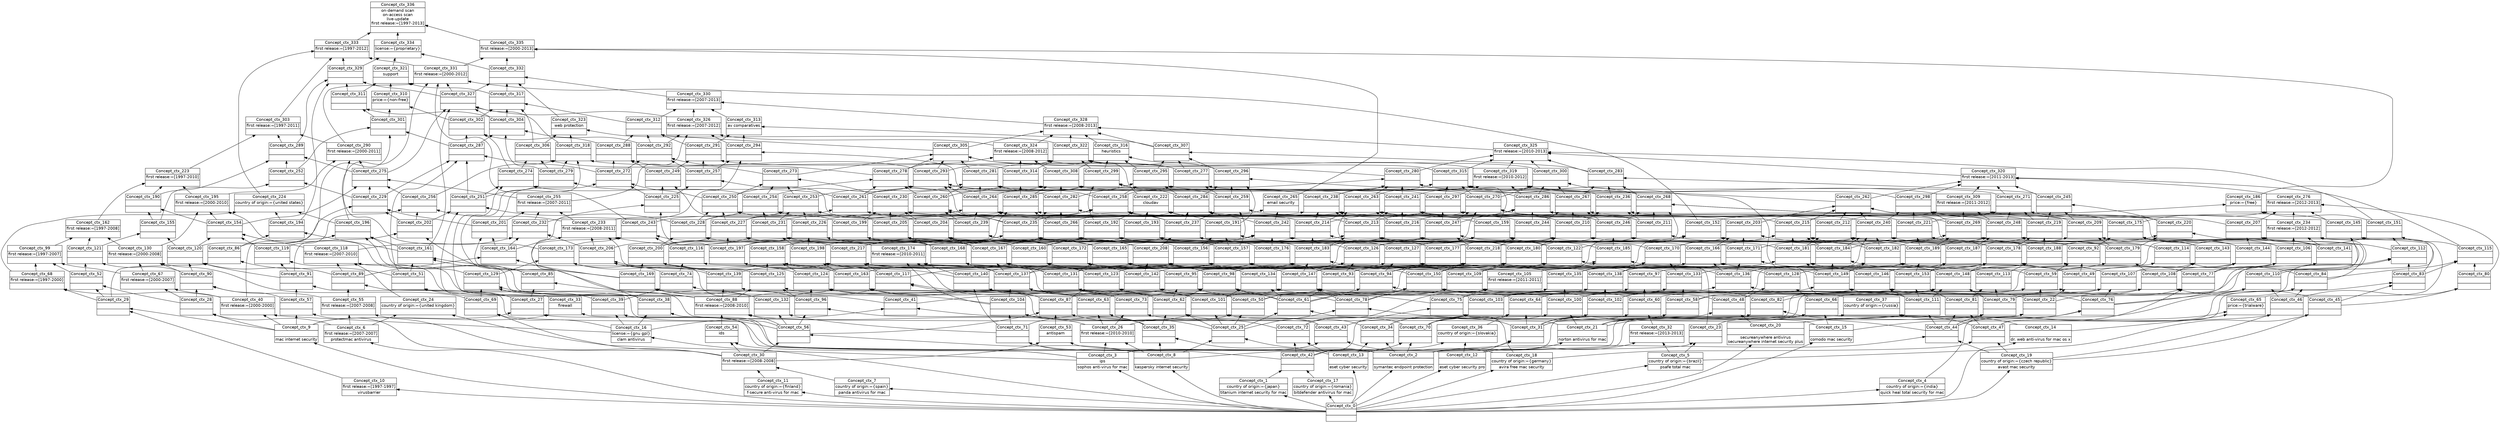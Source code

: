 digraph G { 
	rankdir=BT;
	margin=0;
	node [margin="0.03,0.03",fontname="DejaVu Sans"];
	ranksep=0.3;
	nodesep=0.2;
//graph[label="name:ctx,concept number:337,object number:22,attribute number:66"
0 [shape=none,label=<<table border="0" cellborder="1" cellspacing="0" port="p"><tr><td>Concept_ctx_336</td></tr><tr><td>on-demand scan<br/>on-access scan<br/>live-update<br/>first release:=[1997-2013]<br/></td></tr><tr><td><br/></td></tr></table>>];
1 [shape=none,label=<<table border="0" cellborder="1" cellspacing="0" port="p"><tr><td>Concept_ctx_316</td></tr><tr><td>heuristics<br/></td></tr><tr><td><br/></td></tr></table>>];
2 [shape=none,label=<<table border="0" cellborder="1" cellspacing="0" port="p"><tr><td>Concept_ctx_192</td></tr><tr><td><br/></td></tr><tr><td><br/></td></tr></table>>];
3 [shape=none,label=<<table border="0" cellborder="1" cellspacing="0" port="p"><tr><td>Concept_ctx_222</td></tr><tr><td>cloudav<br/></td></tr><tr><td><br/></td></tr></table>>];
4 [shape=none,label=<<table border="0" cellborder="1" cellspacing="0" port="p"><tr><td>Concept_ctx_12</td></tr><tr><td><br/></td></tr><tr><td>eset cyber security pro<br/></td></tr></table>>];
5 [shape=none,label=<<table border="0" cellborder="1" cellspacing="0" port="p"><tr><td>Concept_ctx_33</td></tr><tr><td>firewall<br/></td></tr><tr><td><br/></td></tr></table>>];
6 [shape=none,label=<<table border="0" cellborder="1" cellspacing="0" port="p"><tr><td>Concept_ctx_0</td></tr><tr><td><br/></td></tr><tr><td><br/></td></tr></table>>];
7 [shape=none,label=<<table border="0" cellborder="1" cellspacing="0" port="p"><tr><td>Concept_ctx_54</td></tr><tr><td>ids<br/></td></tr><tr><td><br/></td></tr></table>>];
8 [shape=none,label=<<table border="0" cellborder="1" cellspacing="0" port="p"><tr><td>Concept_ctx_3</td></tr><tr><td>ips<br/></td></tr><tr><td>sophos anti-virus for mac<br/></td></tr></table>>];
9 [shape=none,label=<<table border="0" cellborder="1" cellspacing="0" port="p"><tr><td>Concept_ctx_156</td></tr><tr><td><br/></td></tr><tr><td><br/></td></tr></table>>];
10 [shape=none,label=<<table border="0" cellborder="1" cellspacing="0" port="p"><tr><td>Concept_ctx_242</td></tr><tr><td><br/></td></tr><tr><td><br/></td></tr></table>>];
11 [shape=none,label=<<table border="0" cellborder="1" cellspacing="0" port="p"><tr><td>Concept_ctx_265</td></tr><tr><td>email security<br/></td></tr><tr><td><br/></td></tr></table>>];
12 [shape=none,label=<<table border="0" cellborder="1" cellspacing="0" port="p"><tr><td>Concept_ctx_30</td></tr><tr><td>first release:=[2008-2008]<br/></td></tr><tr><td><br/></td></tr></table>>];
13 [shape=none,label=<<table border="0" cellborder="1" cellspacing="0" port="p"><tr><td>Concept_ctx_53</td></tr><tr><td>antispam<br/></td></tr><tr><td><br/></td></tr></table>>];
14 [shape=none,label=<<table border="0" cellborder="1" cellspacing="0" port="p"><tr><td>Concept_ctx_299</td></tr><tr><td><br/></td></tr><tr><td><br/></td></tr></table>>];
15 [shape=none,label=<<table border="0" cellborder="1" cellspacing="0" port="p"><tr><td>Concept_ctx_323</td></tr><tr><td>web protection<br/></td></tr><tr><td><br/></td></tr></table>>];
16 [shape=none,label=<<table border="0" cellborder="1" cellspacing="0" port="p"><tr><td>Concept_ctx_123</td></tr><tr><td><br/></td></tr><tr><td><br/></td></tr></table>>];
17 [shape=none,label=<<table border="0" cellborder="1" cellspacing="0" port="p"><tr><td>Concept_ctx_160</td></tr><tr><td><br/></td></tr><tr><td><br/></td></tr></table>>];
18 [shape=none,label=<<table border="0" cellborder="1" cellspacing="0" port="p"><tr><td>Concept_ctx_176</td></tr><tr><td><br/></td></tr><tr><td><br/></td></tr></table>>];
19 [shape=none,label=<<table border="0" cellborder="1" cellspacing="0" port="p"><tr><td>Concept_ctx_264</td></tr><tr><td><br/></td></tr><tr><td><br/></td></tr></table>>];
20 [shape=none,label=<<table border="0" cellborder="1" cellspacing="0" port="p"><tr><td>Concept_ctx_281</td></tr><tr><td><br/></td></tr><tr><td><br/></td></tr></table>>];
21 [shape=none,label=<<table border="0" cellborder="1" cellspacing="0" port="p"><tr><td>Concept_ctx_193</td></tr><tr><td><br/></td></tr><tr><td><br/></td></tr></table>>];
22 [shape=none,label=<<table border="0" cellborder="1" cellspacing="0" port="p"><tr><td>Concept_ctx_306</td></tr><tr><td><br/></td></tr><tr><td><br/></td></tr></table>>];
23 [shape=none,label=<<table border="0" cellborder="1" cellspacing="0" port="p"><tr><td>Concept_ctx_321</td></tr><tr><td>support<br/></td></tr><tr><td><br/></td></tr></table>>];
24 [shape=none,label=<<table border="0" cellborder="1" cellspacing="0" port="p"><tr><td>Concept_ctx_237</td></tr><tr><td><br/></td></tr><tr><td><br/></td></tr></table>>];
25 [shape=none,label=<<table border="0" cellborder="1" cellspacing="0" port="p"><tr><td>Concept_ctx_284</td></tr><tr><td><br/></td></tr><tr><td><br/></td></tr></table>>];
26 [shape=none,label=<<table border="0" cellborder="1" cellspacing="0" port="p"><tr><td>Concept_ctx_258</td></tr><tr><td><br/></td></tr><tr><td><br/></td></tr></table>>];
27 [shape=none,label=<<table border="0" cellborder="1" cellspacing="0" port="p"><tr><td>Concept_ctx_295</td></tr><tr><td><br/></td></tr><tr><td><br/></td></tr></table>>];
28 [shape=none,label=<<table border="0" cellborder="1" cellspacing="0" port="p"><tr><td>Concept_ctx_157</td></tr><tr><td><br/></td></tr><tr><td><br/></td></tr></table>>];
29 [shape=none,label=<<table border="0" cellborder="1" cellspacing="0" port="p"><tr><td>Concept_ctx_191</td></tr><tr><td><br/></td></tr><tr><td><br/></td></tr></table>>];
30 [shape=none,label=<<table border="0" cellborder="1" cellspacing="0" port="p"><tr><td>Concept_ctx_259</td></tr><tr><td><br/></td></tr><tr><td><br/></td></tr></table>>];
31 [shape=none,label=<<table border="0" cellborder="1" cellspacing="0" port="p"><tr><td>Concept_ctx_296</td></tr><tr><td><br/></td></tr><tr><td><br/></td></tr></table>>];
32 [shape=none,label=<<table border="0" cellborder="1" cellspacing="0" port="p"><tr><td>Concept_ctx_291</td></tr><tr><td><br/></td></tr><tr><td><br/></td></tr></table>>];
33 [shape=none,label=<<table border="0" cellborder="1" cellspacing="0" port="p"><tr><td>Concept_ctx_313</td></tr><tr><td>av comparatives<br/></td></tr><tr><td><br/></td></tr></table>>];
34 [shape=none,label=<<table border="0" cellborder="1" cellspacing="0" port="p"><tr><td>Concept_ctx_334</td></tr><tr><td>license:={proprietary}<br/></td></tr><tr><td><br/></td></tr></table>>];
35 [shape=none,label=<<table border="0" cellborder="1" cellspacing="0" port="p"><tr><td>Concept_ctx_16</td></tr><tr><td>license:={gnu gpl}<br/></td></tr><tr><td>clam antivirus<br/></td></tr></table>>];
36 [shape=none,label=<<table border="0" cellborder="1" cellspacing="0" port="p"><tr><td>Concept_ctx_20</td></tr><tr><td><br/></td></tr><tr><td>secureanywhere antivirus<br/>secureanywhere internet security plus<br/></td></tr></table>>];
37 [shape=none,label=<<table border="0" cellborder="1" cellspacing="0" port="p"><tr><td>Concept_ctx_65</td></tr><tr><td>price:={trialware}<br/></td></tr><tr><td><br/></td></tr></table>>];
38 [shape=none,label=<<table border="0" cellborder="1" cellspacing="0" port="p"><tr><td>Concept_ctx_198</td></tr><tr><td><br/></td></tr><tr><td><br/></td></tr></table>>];
39 [shape=none,label=<<table border="0" cellborder="1" cellspacing="0" port="p"><tr><td>Concept_ctx_231</td></tr><tr><td><br/></td></tr><tr><td><br/></td></tr></table>>];
40 [shape=none,label=<<table border="0" cellborder="1" cellspacing="0" port="p"><tr><td>Concept_ctx_226</td></tr><tr><td><br/></td></tr><tr><td><br/></td></tr></table>>];
41 [shape=none,label=<<table border="0" cellborder="1" cellspacing="0" port="p"><tr><td>Concept_ctx_253</td></tr><tr><td><br/></td></tr><tr><td><br/></td></tr></table>>];
42 [shape=none,label=<<table border="0" cellborder="1" cellspacing="0" port="p"><tr><td>Concept_ctx_274</td></tr><tr><td><br/></td></tr><tr><td><br/></td></tr></table>>];
43 [shape=none,label=<<table border="0" cellborder="1" cellspacing="0" port="p"><tr><td>Concept_ctx_249</td></tr><tr><td><br/></td></tr><tr><td><br/></td></tr></table>>];
44 [shape=none,label=<<table border="0" cellborder="1" cellspacing="0" port="p"><tr><td>Concept_ctx_310</td></tr><tr><td>price:={non-free}<br/></td></tr><tr><td><br/></td></tr></table>>];
45 [shape=none,label=<<table border="0" cellborder="1" cellspacing="0" port="p"><tr><td>Concept_ctx_19</td></tr><tr><td>country of origin:={czech republic}<br/></td></tr><tr><td>avast mac security<br/></td></tr></table>>];
46 [shape=none,label=<<table border="0" cellborder="1" cellspacing="0" port="p"><tr><td>Concept_ctx_82</td></tr><tr><td><br/></td></tr><tr><td><br/></td></tr></table>>];
47 [shape=none,label=<<table border="0" cellborder="1" cellspacing="0" port="p"><tr><td>Concept_ctx_116</td></tr><tr><td><br/></td></tr><tr><td><br/></td></tr></table>>];
48 [shape=none,label=<<table border="0" cellborder="1" cellspacing="0" port="p"><tr><td>Concept_ctx_114</td></tr><tr><td><br/></td></tr><tr><td><br/></td></tr></table>>];
49 [shape=none,label=<<table border="0" cellborder="1" cellspacing="0" port="p"><tr><td>Concept_ctx_5</td></tr><tr><td>country of origin:={brazil}<br/></td></tr><tr><td>psafe total mac<br/></td></tr></table>>];
50 [shape=none,label=<<table border="0" cellborder="1" cellspacing="0" port="p"><tr><td>Concept_ctx_23</td></tr><tr><td><br/></td></tr><tr><td><br/></td></tr></table>>];
51 [shape=none,label=<<table border="0" cellborder="1" cellspacing="0" port="p"><tr><td>Concept_ctx_45</td></tr><tr><td><br/></td></tr><tr><td><br/></td></tr></table>>];
52 [shape=none,label=<<table border="0" cellborder="1" cellspacing="0" port="p"><tr><td>Concept_ctx_112</td></tr><tr><td><br/></td></tr><tr><td><br/></td></tr></table>>];
53 [shape=none,label=<<table border="0" cellborder="1" cellspacing="0" port="p"><tr><td>Concept_ctx_151</td></tr><tr><td><br/></td></tr><tr><td><br/></td></tr></table>>];
54 [shape=none,label=<<table border="0" cellborder="1" cellspacing="0" port="p"><tr><td>Concept_ctx_186</td></tr><tr><td>price:={free}<br/></td></tr><tr><td><br/></td></tr></table>>];
55 [shape=none,label=<<table border="0" cellborder="1" cellspacing="0" port="p"><tr><td>Concept_ctx_302</td></tr><tr><td><br/></td></tr><tr><td><br/></td></tr></table>>];
56 [shape=none,label=<<table border="0" cellborder="1" cellspacing="0" port="p"><tr><td>Concept_ctx_317</td></tr><tr><td><br/></td></tr><tr><td><br/></td></tr></table>>];
57 [shape=none,label=<<table border="0" cellborder="1" cellspacing="0" port="p"><tr><td>Concept_ctx_332</td></tr><tr><td><br/></td></tr><tr><td><br/></td></tr></table>>];
58 [shape=none,label=<<table border="0" cellborder="1" cellspacing="0" port="p"><tr><td>Concept_ctx_335</td></tr><tr><td>first release:=[2000-2013]<br/></td></tr><tr><td><br/></td></tr></table>>];
59 [shape=none,label=<<table border="0" cellborder="1" cellspacing="0" port="p"><tr><td>Concept_ctx_87</td></tr><tr><td><br/></td></tr><tr><td><br/></td></tr></table>>];
60 [shape=none,label=<<table border="0" cellborder="1" cellspacing="0" port="p"><tr><td>Concept_ctx_117</td></tr><tr><td><br/></td></tr><tr><td><br/></td></tr></table>>];
61 [shape=none,label=<<table border="0" cellborder="1" cellspacing="0" port="p"><tr><td>Concept_ctx_142</td></tr><tr><td><br/></td></tr><tr><td><br/></td></tr></table>>];
62 [shape=none,label=<<table border="0" cellborder="1" cellspacing="0" port="p"><tr><td>Concept_ctx_217</td></tr><tr><td><br/></td></tr><tr><td><br/></td></tr></table>>];
63 [shape=none,label=<<table border="0" cellborder="1" cellspacing="0" port="p"><tr><td>Concept_ctx_163</td></tr><tr><td><br/></td></tr><tr><td><br/></td></tr></table>>];
64 [shape=none,label=<<table border="0" cellborder="1" cellspacing="0" port="p"><tr><td>Concept_ctx_208</td></tr><tr><td><br/></td></tr><tr><td><br/></td></tr></table>>];
65 [shape=none,label=<<table border="0" cellborder="1" cellspacing="0" port="p"><tr><td>Concept_ctx_266</td></tr><tr><td><br/></td></tr><tr><td><br/></td></tr></table>>];
66 [shape=none,label=<<table border="0" cellborder="1" cellspacing="0" port="p"><tr><td>Concept_ctx_197</td></tr><tr><td><br/></td></tr><tr><td><br/></td></tr></table>>];
67 [shape=none,label=<<table border="0" cellborder="1" cellspacing="0" port="p"><tr><td>Concept_ctx_235</td></tr><tr><td><br/></td></tr><tr><td><br/></td></tr></table>>];
68 [shape=none,label=<<table border="0" cellborder="1" cellspacing="0" port="p"><tr><td>Concept_ctx_282</td></tr><tr><td><br/></td></tr><tr><td><br/></td></tr></table>>];
69 [shape=none,label=<<table border="0" cellborder="1" cellspacing="0" port="p"><tr><td>Concept_ctx_124</td></tr><tr><td><br/></td></tr><tr><td><br/></td></tr></table>>];
70 [shape=none,label=<<table border="0" cellborder="1" cellspacing="0" port="p"><tr><td>Concept_ctx_158</td></tr><tr><td><br/></td></tr><tr><td><br/></td></tr></table>>];
71 [shape=none,label=<<table border="0" cellborder="1" cellspacing="0" port="p"><tr><td>Concept_ctx_200</td></tr><tr><td><br/></td></tr><tr><td><br/></td></tr></table>>];
72 [shape=none,label=<<table border="0" cellborder="1" cellspacing="0" port="p"><tr><td>Concept_ctx_239</td></tr><tr><td><br/></td></tr><tr><td><br/></td></tr></table>>];
73 [shape=none,label=<<table border="0" cellborder="1" cellspacing="0" port="p"><tr><td>Concept_ctx_285</td></tr><tr><td><br/></td></tr><tr><td><br/></td></tr></table>>];
74 [shape=none,label=<<table border="0" cellborder="1" cellspacing="0" port="p"><tr><td>Concept_ctx_227</td></tr><tr><td><br/></td></tr><tr><td><br/></td></tr></table>>];
75 [shape=none,label=<<table border="0" cellborder="1" cellspacing="0" port="p"><tr><td>Concept_ctx_260</td></tr><tr><td><br/></td></tr><tr><td><br/></td></tr></table>>];
76 [shape=none,label=<<table border="0" cellborder="1" cellspacing="0" port="p"><tr><td>Concept_ctx_308</td></tr><tr><td><br/></td></tr><tr><td><br/></td></tr></table>>];
77 [shape=none,label=<<table border="0" cellborder="1" cellspacing="0" port="p"><tr><td>Concept_ctx_225</td></tr><tr><td><br/></td></tr><tr><td><br/></td></tr></table>>];
78 [shape=none,label=<<table border="0" cellborder="1" cellspacing="0" port="p"><tr><td>Concept_ctx_257</td></tr><tr><td><br/></td></tr><tr><td><br/></td></tr></table>>];
79 [shape=none,label=<<table border="0" cellborder="1" cellspacing="0" port="p"><tr><td>Concept_ctx_294</td></tr><tr><td><br/></td></tr><tr><td><br/></td></tr></table>>];
80 [shape=none,label=<<table border="0" cellborder="1" cellspacing="0" port="p"><tr><td>Concept_ctx_9</td></tr><tr><td><br/></td></tr><tr><td>mac internet security<br/></td></tr></table>>];
81 [shape=none,label=<<table border="0" cellborder="1" cellspacing="0" port="p"><tr><td>Concept_ctx_251</td></tr><tr><td><br/></td></tr><tr><td><br/></td></tr></table>>];
82 [shape=none,label=<<table border="0" cellborder="1" cellspacing="0" port="p"><tr><td>Concept_ctx_279</td></tr><tr><td><br/></td></tr><tr><td><br/></td></tr></table>>];
83 [shape=none,label=<<table border="0" cellborder="1" cellspacing="0" port="p"><tr><td>Concept_ctx_318</td></tr><tr><td><br/></td></tr><tr><td><br/></td></tr></table>>];
84 [shape=none,label=<<table border="0" cellborder="1" cellspacing="0" port="p"><tr><td>Concept_ctx_287</td></tr><tr><td><br/></td></tr><tr><td><br/></td></tr></table>>];
85 [shape=none,label=<<table border="0" cellborder="1" cellspacing="0" port="p"><tr><td>Concept_ctx_304</td></tr><tr><td><br/></td></tr><tr><td><br/></td></tr></table>>];
86 [shape=none,label=<<table border="0" cellborder="1" cellspacing="0" port="p"><tr><td>Concept_ctx_327</td></tr><tr><td><br/></td></tr><tr><td><br/></td></tr></table>>];
87 [shape=none,label=<<table border="0" cellborder="1" cellspacing="0" port="p"><tr><td>Concept_ctx_301</td></tr><tr><td><br/></td></tr><tr><td><br/></td></tr></table>>];
88 [shape=none,label=<<table border="0" cellborder="1" cellspacing="0" port="p"><tr><td>Concept_ctx_311</td></tr><tr><td><br/></td></tr><tr><td><br/></td></tr></table>>];
89 [shape=none,label=<<table border="0" cellborder="1" cellspacing="0" port="p"><tr><td>Concept_ctx_329</td></tr><tr><td><br/></td></tr><tr><td><br/></td></tr></table>>];
90 [shape=none,label=<<table border="0" cellborder="1" cellspacing="0" port="p"><tr><td>Concept_ctx_243</td></tr><tr><td><br/></td></tr><tr><td><br/></td></tr></table>>];
91 [shape=none,label=<<table border="0" cellborder="1" cellspacing="0" port="p"><tr><td>Concept_ctx_152</td></tr><tr><td><br/></td></tr><tr><td><br/></td></tr></table>>];
92 [shape=none,label=<<table border="0" cellborder="1" cellspacing="0" port="p"><tr><td>Concept_ctx_331</td></tr><tr><td>first release:=[2000-2012]<br/></td></tr><tr><td><br/></td></tr></table>>];
93 [shape=none,label=<<table border="0" cellborder="1" cellspacing="0" port="p"><tr><td>Concept_ctx_333</td></tr><tr><td>first release:=[1997-2012]<br/></td></tr><tr><td><br/></td></tr></table>>];
94 [shape=none,label=<<table border="0" cellborder="1" cellspacing="0" port="p"><tr><td>Concept_ctx_228</td></tr><tr><td><br/></td></tr><tr><td><br/></td></tr></table>>];
95 [shape=none,label=<<table border="0" cellborder="1" cellspacing="0" port="p"><tr><td>Concept_ctx_261</td></tr><tr><td><br/></td></tr><tr><td><br/></td></tr></table>>];
96 [shape=none,label=<<table border="0" cellborder="1" cellspacing="0" port="p"><tr><td>Concept_ctx_314</td></tr><tr><td><br/></td></tr><tr><td><br/></td></tr></table>>];
97 [shape=none,label=<<table border="0" cellborder="1" cellspacing="0" port="p"><tr><td>Concept_ctx_272</td></tr><tr><td><br/></td></tr><tr><td><br/></td></tr></table>>];
98 [shape=none,label=<<table border="0" cellborder="1" cellspacing="0" port="p"><tr><td>Concept_ctx_292</td></tr><tr><td><br/></td></tr><tr><td><br/></td></tr></table>>];
99 [shape=none,label=<<table border="0" cellborder="1" cellspacing="0" port="p"><tr><td>Concept_ctx_326</td></tr><tr><td>first release:=[2007-2012]<br/></td></tr><tr><td><br/></td></tr></table>>];
100 [shape=none,label=<<table border="0" cellborder="1" cellspacing="0" port="p"><tr><td>Concept_ctx_254</td></tr><tr><td><br/></td></tr><tr><td><br/></td></tr></table>>];
101 [shape=none,label=<<table border="0" cellborder="1" cellspacing="0" port="p"><tr><td>Concept_ctx_293</td></tr><tr><td><br/></td></tr><tr><td><br/></td></tr></table>>];
102 [shape=none,label=<<table border="0" cellborder="1" cellspacing="0" port="p"><tr><td>Concept_ctx_322</td></tr><tr><td><br/></td></tr><tr><td><br/></td></tr></table>>];
103 [shape=none,label=<<table border="0" cellborder="1" cellspacing="0" port="p"><tr><td>Concept_ctx_288</td></tr><tr><td><br/></td></tr><tr><td><br/></td></tr></table>>];
104 [shape=none,label=<<table border="0" cellborder="1" cellspacing="0" port="p"><tr><td>Concept_ctx_312</td></tr><tr><td><br/></td></tr><tr><td><br/></td></tr></table>>];
105 [shape=none,label=<<table border="0" cellborder="1" cellspacing="0" port="p"><tr><td>Concept_ctx_330</td></tr><tr><td>first release:=[2007-2013]<br/></td></tr><tr><td><br/></td></tr></table>>];
106 [shape=none,label=<<table border="0" cellborder="1" cellspacing="0" port="p"><tr><td>Concept_ctx_56</td></tr><tr><td><br/></td></tr><tr><td><br/></td></tr></table>>];
107 [shape=none,label=<<table border="0" cellborder="1" cellspacing="0" port="p"><tr><td>Concept_ctx_88</td></tr><tr><td>first release:=[2008-2010]<br/></td></tr><tr><td><br/></td></tr></table>>];
108 [shape=none,label=<<table border="0" cellborder="1" cellspacing="0" port="p"><tr><td>Concept_ctx_96</td></tr><tr><td><br/></td></tr><tr><td><br/></td></tr></table>>];
109 [shape=none,label=<<table border="0" cellborder="1" cellspacing="0" port="p"><tr><td>Concept_ctx_125</td></tr><tr><td><br/></td></tr><tr><td><br/></td></tr></table>>];
110 [shape=none,label=<<table border="0" cellborder="1" cellspacing="0" port="p"><tr><td>Concept_ctx_43</td></tr><tr><td><br/></td></tr><tr><td><br/></td></tr></table>>];
111 [shape=none,label=<<table border="0" cellborder="1" cellspacing="0" port="p"><tr><td>Concept_ctx_139</td></tr><tr><td><br/></td></tr><tr><td><br/></td></tr></table>>];
112 [shape=none,label=<<table border="0" cellborder="1" cellspacing="0" port="p"><tr><td>Concept_ctx_132</td></tr><tr><td><br/></td></tr><tr><td><br/></td></tr></table>>];
113 [shape=none,label=<<table border="0" cellborder="1" cellspacing="0" port="p"><tr><td>Concept_ctx_206</td></tr><tr><td><br/></td></tr><tr><td><br/></td></tr></table>>];
114 [shape=none,label=<<table border="0" cellborder="1" cellspacing="0" port="p"><tr><td>Concept_ctx_169</td></tr><tr><td><br/></td></tr><tr><td><br/></td></tr></table>>];
115 [shape=none,label=<<table border="0" cellborder="1" cellspacing="0" port="p"><tr><td>Concept_ctx_233</td></tr><tr><td>first release:=[2008-2011]<br/></td></tr><tr><td><br/></td></tr></table>>];
116 [shape=none,label=<<table border="0" cellborder="1" cellspacing="0" port="p"><tr><td>Concept_ctx_164</td></tr><tr><td><br/></td></tr><tr><td><br/></td></tr></table>>];
117 [shape=none,label=<<table border="0" cellborder="1" cellspacing="0" port="p"><tr><td>Concept_ctx_232</td></tr><tr><td><br/></td></tr><tr><td><br/></td></tr></table>>];
118 [shape=none,label=<<table border="0" cellborder="1" cellspacing="0" port="p"><tr><td>Concept_ctx_201</td></tr><tr><td><br/></td></tr><tr><td><br/></td></tr></table>>];
119 [shape=none,label=<<table border="0" cellborder="1" cellspacing="0" port="p"><tr><td>Concept_ctx_255</td></tr><tr><td>first release:=[2007-2011]<br/></td></tr><tr><td><br/></td></tr></table>>];
120 [shape=none,label=<<table border="0" cellborder="1" cellspacing="0" port="p"><tr><td>Concept_ctx_202</td></tr><tr><td><br/></td></tr><tr><td><br/></td></tr></table>>];
121 [shape=none,label=<<table border="0" cellborder="1" cellspacing="0" port="p"><tr><td>Concept_ctx_256</td></tr><tr><td><br/></td></tr><tr><td><br/></td></tr></table>>];
122 [shape=none,label=<<table border="0" cellborder="1" cellspacing="0" port="p"><tr><td>Concept_ctx_229</td></tr><tr><td><br/></td></tr><tr><td><br/></td></tr></table>>];
123 [shape=none,label=<<table border="0" cellborder="1" cellspacing="0" port="p"><tr><td>Concept_ctx_275</td></tr><tr><td><br/></td></tr><tr><td><br/></td></tr></table>>];
124 [shape=none,label=<<table border="0" cellborder="1" cellspacing="0" port="p"><tr><td>Concept_ctx_252</td></tr><tr><td><br/></td></tr><tr><td><br/></td></tr></table>>];
125 [shape=none,label=<<table border="0" cellborder="1" cellspacing="0" port="p"><tr><td>Concept_ctx_289</td></tr><tr><td><br/></td></tr><tr><td><br/></td></tr></table>>];
126 [shape=none,label=<<table border="0" cellborder="1" cellspacing="0" port="p"><tr><td>Concept_ctx_74</td></tr><tr><td><br/></td></tr><tr><td><br/></td></tr></table>>];
127 [shape=none,label=<<table border="0" cellborder="1" cellspacing="0" port="p"><tr><td>Concept_ctx_173</td></tr><tr><td><br/></td></tr><tr><td><br/></td></tr></table>>];
128 [shape=none,label=<<table border="0" cellborder="1" cellspacing="0" port="p"><tr><td>Concept_ctx_290</td></tr><tr><td>first release:=[2000-2011]<br/></td></tr><tr><td><br/></td></tr></table>>];
129 [shape=none,label=<<table border="0" cellborder="1" cellspacing="0" port="p"><tr><td>Concept_ctx_303</td></tr><tr><td>first release:=[1997-2011]<br/></td></tr><tr><td><br/></td></tr></table>>];
130 [shape=none,label=<<table border="0" cellborder="1" cellspacing="0" port="p"><tr><td>Concept_ctx_277</td></tr><tr><td><br/></td></tr><tr><td><br/></td></tr></table>>];
131 [shape=none,label=<<table border="0" cellborder="1" cellspacing="0" port="p"><tr><td>Concept_ctx_307</td></tr><tr><td><br/></td></tr><tr><td><br/></td></tr></table>>];
132 [shape=none,label=<<table border="0" cellborder="1" cellspacing="0" port="p"><tr><td>Concept_ctx_250</td></tr><tr><td><br/></td></tr><tr><td><br/></td></tr></table>>];
133 [shape=none,label=<<table border="0" cellborder="1" cellspacing="0" port="p"><tr><td>Concept_ctx_278</td></tr><tr><td><br/></td></tr><tr><td><br/></td></tr></table>>];
134 [shape=none,label=<<table border="0" cellborder="1" cellspacing="0" port="p"><tr><td>Concept_ctx_324</td></tr><tr><td>first release:=[2008-2012]<br/></td></tr><tr><td><br/></td></tr></table>>];
135 [shape=none,label=<<table border="0" cellborder="1" cellspacing="0" port="p"><tr><td>Concept_ctx_273</td></tr><tr><td><br/></td></tr><tr><td><br/></td></tr></table>>];
136 [shape=none,label=<<table border="0" cellborder="1" cellspacing="0" port="p"><tr><td>Concept_ctx_305</td></tr><tr><td><br/></td></tr><tr><td><br/></td></tr></table>>];
137 [shape=none,label=<<table border="0" cellborder="1" cellspacing="0" port="p"><tr><td>Concept_ctx_328</td></tr><tr><td>first release:=[2008-2013]<br/></td></tr><tr><td><br/></td></tr></table>>];
138 [shape=none,label=<<table border="0" cellborder="1" cellspacing="0" port="p"><tr><td>Concept_ctx_89</td></tr><tr><td><br/></td></tr><tr><td><br/></td></tr></table>>];
139 [shape=none,label=<<table border="0" cellborder="1" cellspacing="0" port="p"><tr><td>Concept_ctx_118</td></tr><tr><td>first release:=[2007-2010]<br/></td></tr><tr><td><br/></td></tr></table>>];
140 [shape=none,label=<<table border="0" cellborder="1" cellspacing="0" port="p"><tr><td>Concept_ctx_91</td></tr><tr><td><br/></td></tr><tr><td><br/></td></tr></table>>];
141 [shape=none,label=<<table border="0" cellborder="1" cellspacing="0" port="p"><tr><td>Concept_ctx_119</td></tr><tr><td><br/></td></tr><tr><td><br/></td></tr></table>>];
142 [shape=none,label=<<table border="0" cellborder="1" cellspacing="0" port="p"><tr><td>Concept_ctx_120</td></tr><tr><td><br/></td></tr><tr><td><br/></td></tr></table>>];
143 [shape=none,label=<<table border="0" cellborder="1" cellspacing="0" port="p"><tr><td>Concept_ctx_154</td></tr><tr><td><br/></td></tr><tr><td><br/></td></tr></table>>];
144 [shape=none,label=<<table border="0" cellborder="1" cellspacing="0" port="p"><tr><td>Concept_ctx_155</td></tr><tr><td><br/></td></tr><tr><td><br/></td></tr></table>>];
145 [shape=none,label=<<table border="0" cellborder="1" cellspacing="0" port="p"><tr><td>Concept_ctx_190</td></tr><tr><td><br/></td></tr><tr><td><br/></td></tr></table>>];
146 [shape=none,label=<<table border="0" cellborder="1" cellspacing="0" port="p"><tr><td>Concept_ctx_39</td></tr><tr><td><br/></td></tr><tr><td><br/></td></tr></table>>];
147 [shape=none,label=<<table border="0" cellborder="1" cellspacing="0" port="p"><tr><td>Concept_ctx_129</td></tr><tr><td><br/></td></tr><tr><td><br/></td></tr></table>>];
148 [shape=none,label=<<table border="0" cellborder="1" cellspacing="0" port="p"><tr><td>Concept_ctx_195</td></tr><tr><td>first release:=[2000-2010]<br/></td></tr><tr><td><br/></td></tr></table>>];
149 [shape=none,label=<<table border="0" cellborder="1" cellspacing="0" port="p"><tr><td>Concept_ctx_223</td></tr><tr><td>first release:=[1997-2010]<br/></td></tr><tr><td><br/></td></tr></table>>];
150 [shape=none,label=<<table border="0" cellborder="1" cellspacing="0" port="p"><tr><td>Concept_ctx_2</td></tr><tr><td><br/></td></tr><tr><td>symantec endpoint protection<br/></td></tr></table>>];
151 [shape=none,label=<<table border="0" cellborder="1" cellspacing="0" port="p"><tr><td>Concept_ctx_8</td></tr><tr><td><br/></td></tr><tr><td>kaspersky internet security<br/></td></tr></table>>];
152 [shape=none,label=<<table border="0" cellborder="1" cellspacing="0" port="p"><tr><td>Concept_ctx_25</td></tr><tr><td><br/></td></tr><tr><td><br/></td></tr></table>>];
153 [shape=none,label=<<table border="0" cellborder="1" cellspacing="0" port="p"><tr><td>Concept_ctx_26</td></tr><tr><td>first release:=[2010-2010]<br/></td></tr><tr><td><br/></td></tr></table>>];
154 [shape=none,label=<<table border="0" cellborder="1" cellspacing="0" port="p"><tr><td>Concept_ctx_50</td></tr><tr><td><br/></td></tr><tr><td><br/></td></tr></table>>];
155 [shape=none,label=<<table border="0" cellborder="1" cellspacing="0" port="p"><tr><td>Concept_ctx_61</td></tr><tr><td><br/></td></tr><tr><td><br/></td></tr></table>>];
156 [shape=none,label=<<table border="0" cellborder="1" cellspacing="0" port="p"><tr><td>Concept_ctx_93</td></tr><tr><td><br/></td></tr><tr><td><br/></td></tr></table>>];
157 [shape=none,label=<<table border="0" cellborder="1" cellspacing="0" port="p"><tr><td>Concept_ctx_73</td></tr><tr><td><br/></td></tr><tr><td><br/></td></tr></table>>];
158 [shape=none,label=<<table border="0" cellborder="1" cellspacing="0" port="p"><tr><td>Concept_ctx_78</td></tr><tr><td><br/></td></tr><tr><td><br/></td></tr></table>>];
159 [shape=none,label=<<table border="0" cellborder="1" cellspacing="0" port="p"><tr><td>Concept_ctx_150</td></tr><tr><td><br/></td></tr><tr><td><br/></td></tr></table>>];
160 [shape=none,label=<<table border="0" cellborder="1" cellspacing="0" port="p"><tr><td>Concept_ctx_109</td></tr><tr><td><br/></td></tr><tr><td><br/></td></tr></table>>];
161 [shape=none,label=<<table border="0" cellborder="1" cellspacing="0" port="p"><tr><td>Concept_ctx_185</td></tr><tr><td><br/></td></tr><tr><td><br/></td></tr></table>>];
162 [shape=none,label=<<table border="0" cellborder="1" cellspacing="0" port="p"><tr><td>Concept_ctx_71</td></tr><tr><td><br/></td></tr><tr><td><br/></td></tr></table>>];
163 [shape=none,label=<<table border="0" cellborder="1" cellspacing="0" port="p"><tr><td>Concept_ctx_140</td></tr><tr><td><br/></td></tr><tr><td><br/></td></tr></table>>];
164 [shape=none,label=<<table border="0" cellborder="1" cellspacing="0" port="p"><tr><td>Concept_ctx_101</td></tr><tr><td><br/></td></tr><tr><td><br/></td></tr></table>>];
165 [shape=none,label=<<table border="0" cellborder="1" cellspacing="0" port="p"><tr><td>Concept_ctx_147</td></tr><tr><td><br/></td></tr><tr><td><br/></td></tr></table>>];
166 [shape=none,label=<<table border="0" cellborder="1" cellspacing="0" port="p"><tr><td>Concept_ctx_218</td></tr><tr><td><br/></td></tr><tr><td><br/></td></tr></table>>];
167 [shape=none,label=<<table border="0" cellborder="1" cellspacing="0" port="p"><tr><td>Concept_ctx_134</td></tr><tr><td><br/></td></tr><tr><td><br/></td></tr></table>>];
168 [shape=none,label=<<table border="0" cellborder="1" cellspacing="0" port="p"><tr><td>Concept_ctx_180</td></tr><tr><td><br/></td></tr><tr><td><br/></td></tr></table>>];
169 [shape=none,label=<<table border="0" cellborder="1" cellspacing="0" port="p"><tr><td>Concept_ctx_246</td></tr><tr><td><br/></td></tr><tr><td><br/></td></tr></table>>];
170 [shape=none,label=<<table border="0" cellborder="1" cellspacing="0" port="p"><tr><td>Concept_ctx_131</td></tr><tr><td><br/></td></tr><tr><td><br/></td></tr></table>>];
171 [shape=none,label=<<table border="0" cellborder="1" cellspacing="0" port="p"><tr><td>Concept_ctx_177</td></tr><tr><td><br/></td></tr><tr><td><br/></td></tr></table>>];
172 [shape=none,label=<<table border="0" cellborder="1" cellspacing="0" port="p"><tr><td>Concept_ctx_244</td></tr><tr><td><br/></td></tr><tr><td><br/></td></tr></table>>];
173 [shape=none,label=<<table border="0" cellborder="1" cellspacing="0" port="p"><tr><td>Concept_ctx_165</td></tr><tr><td><br/></td></tr><tr><td><br/></td></tr></table>>];
174 [shape=none,label=<<table border="0" cellborder="1" cellspacing="0" port="p"><tr><td>Concept_ctx_210</td></tr><tr><td><br/></td></tr><tr><td><br/></td></tr></table>>];
175 [shape=none,label=<<table border="0" cellborder="1" cellspacing="0" port="p"><tr><td>Concept_ctx_267</td></tr><tr><td><br/></td></tr><tr><td><br/></td></tr></table>>];
176 [shape=none,label=<<table border="0" cellborder="1" cellspacing="0" port="p"><tr><td>Concept_ctx_35</td></tr><tr><td><br/></td></tr><tr><td><br/></td></tr></table>>];
177 [shape=none,label=<<table border="0" cellborder="1" cellspacing="0" port="p"><tr><td>Concept_ctx_62</td></tr><tr><td><br/></td></tr><tr><td><br/></td></tr></table>>];
178 [shape=none,label=<<table border="0" cellborder="1" cellspacing="0" port="p"><tr><td>Concept_ctx_63</td></tr><tr><td><br/></td></tr><tr><td><br/></td></tr></table>>];
179 [shape=none,label=<<table border="0" cellborder="1" cellspacing="0" port="p"><tr><td>Concept_ctx_95</td></tr><tr><td><br/></td></tr><tr><td><br/></td></tr></table>>];
180 [shape=none,label=<<table border="0" cellborder="1" cellspacing="0" port="p"><tr><td>Concept_ctx_104</td></tr><tr><td><br/></td></tr><tr><td><br/></td></tr></table>>];
181 [shape=none,label=<<table border="0" cellborder="1" cellspacing="0" port="p"><tr><td>Concept_ctx_137</td></tr><tr><td><br/></td></tr><tr><td><br/></td></tr></table>>];
182 [shape=none,label=<<table border="0" cellborder="1" cellspacing="0" port="p"><tr><td>Concept_ctx_183</td></tr><tr><td><br/></td></tr><tr><td><br/></td></tr></table>>];
183 [shape=none,label=<<table border="0" cellborder="1" cellspacing="0" port="p"><tr><td>Concept_ctx_174</td></tr><tr><td>first release:=[2010-2011]<br/></td></tr><tr><td><br/></td></tr></table>>];
184 [shape=none,label=<<table border="0" cellborder="1" cellspacing="0" port="p"><tr><td>Concept_ctx_247</td></tr><tr><td><br/></td></tr><tr><td><br/></td></tr></table>>];
185 [shape=none,label=<<table border="0" cellborder="1" cellspacing="0" port="p"><tr><td>Concept_ctx_167</td></tr><tr><td><br/></td></tr><tr><td><br/></td></tr></table>>];
186 [shape=none,label=<<table border="0" cellborder="1" cellspacing="0" port="p"><tr><td>Concept_ctx_213</td></tr><tr><td><br/></td></tr><tr><td><br/></td></tr></table>>];
187 [shape=none,label=<<table border="0" cellborder="1" cellspacing="0" port="p"><tr><td>Concept_ctx_286</td></tr><tr><td><br/></td></tr><tr><td><br/></td></tr></table>>];
188 [shape=none,label=<<table border="0" cellborder="1" cellspacing="0" port="p"><tr><td>Concept_ctx_98</td></tr><tr><td><br/></td></tr><tr><td><br/></td></tr></table>>];
189 [shape=none,label=<<table border="0" cellborder="1" cellspacing="0" port="p"><tr><td>Concept_ctx_126</td></tr><tr><td><br/></td></tr><tr><td><br/></td></tr></table>>];
190 [shape=none,label=<<table border="0" cellborder="1" cellspacing="0" port="p"><tr><td>Concept_ctx_172</td></tr><tr><td><br/></td></tr><tr><td><br/></td></tr></table>>];
191 [shape=none,label=<<table border="0" cellborder="1" cellspacing="0" port="p"><tr><td>Concept_ctx_216</td></tr><tr><td><br/></td></tr><tr><td><br/></td></tr></table>>];
192 [shape=none,label=<<table border="0" cellborder="1" cellspacing="0" port="p"><tr><td>Concept_ctx_270</td></tr><tr><td><br/></td></tr><tr><td><br/></td></tr></table>>];
193 [shape=none,label=<<table border="0" cellborder="1" cellspacing="0" port="p"><tr><td>Concept_ctx_204</td></tr><tr><td><br/></td></tr><tr><td><br/></td></tr></table>>];
194 [shape=none,label=<<table border="0" cellborder="1" cellspacing="0" port="p"><tr><td>Concept_ctx_241</td></tr><tr><td><br/></td></tr><tr><td><br/></td></tr></table>>];
195 [shape=none,label=<<table border="0" cellborder="1" cellspacing="0" port="p"><tr><td>Concept_ctx_300</td></tr><tr><td><br/></td></tr><tr><td><br/></td></tr></table>>];
196 [shape=none,label=<<table border="0" cellborder="1" cellspacing="0" port="p"><tr><td>Concept_ctx_94</td></tr><tr><td><br/></td></tr><tr><td><br/></td></tr></table>>];
197 [shape=none,label=<<table border="0" cellborder="1" cellspacing="0" port="p"><tr><td>Concept_ctx_122</td></tr><tr><td><br/></td></tr><tr><td><br/></td></tr></table>>];
198 [shape=none,label=<<table border="0" cellborder="1" cellspacing="0" port="p"><tr><td>Concept_ctx_211</td></tr><tr><td><br/></td></tr><tr><td><br/></td></tr></table>>];
199 [shape=none,label=<<table border="0" cellborder="1" cellspacing="0" port="p"><tr><td>Concept_ctx_268</td></tr><tr><td><br/></td></tr><tr><td><br/></td></tr></table>>];
200 [shape=none,label=<<table border="0" cellborder="1" cellspacing="0" port="p"><tr><td>Concept_ctx_236</td></tr><tr><td><br/></td></tr><tr><td><br/></td></tr></table>>];
201 [shape=none,label=<<table border="0" cellborder="1" cellspacing="0" port="p"><tr><td>Concept_ctx_283</td></tr><tr><td><br/></td></tr><tr><td><br/></td></tr></table>>];
202 [shape=none,label=<<table border="0" cellborder="1" cellspacing="0" port="p"><tr><td>Concept_ctx_168</td></tr><tr><td><br/></td></tr><tr><td><br/></td></tr></table>>];
203 [shape=none,label=<<table border="0" cellborder="1" cellspacing="0" port="p"><tr><td>Concept_ctx_214</td></tr><tr><td><br/></td></tr><tr><td><br/></td></tr></table>>];
204 [shape=none,label=<<table border="0" cellborder="1" cellspacing="0" port="p"><tr><td>Concept_ctx_297</td></tr><tr><td><br/></td></tr><tr><td><br/></td></tr></table>>];
205 [shape=none,label=<<table border="0" cellborder="1" cellspacing="0" port="p"><tr><td>Concept_ctx_199</td></tr><tr><td><br/></td></tr><tr><td><br/></td></tr></table>>];
206 [shape=none,label=<<table border="0" cellborder="1" cellspacing="0" port="p"><tr><td>Concept_ctx_238</td></tr><tr><td><br/></td></tr><tr><td><br/></td></tr></table>>];
207 [shape=none,label=<<table border="0" cellborder="1" cellspacing="0" port="p"><tr><td>Concept_ctx_319</td></tr><tr><td>first release:=[2010-2012]<br/></td></tr><tr><td><br/></td></tr></table>>];
208 [shape=none,label=<<table border="0" cellborder="1" cellspacing="0" port="p"><tr><td>Concept_ctx_127</td></tr><tr><td><br/></td></tr><tr><td><br/></td></tr></table>>];
209 [shape=none,label=<<table border="0" cellborder="1" cellspacing="0" port="p"><tr><td>Concept_ctx_159</td></tr><tr><td><br/></td></tr><tr><td><br/></td></tr></table>>];
210 [shape=none,label=<<table border="0" cellborder="1" cellspacing="0" port="p"><tr><td>Concept_ctx_205</td></tr><tr><td><br/></td></tr><tr><td><br/></td></tr></table>>];
211 [shape=none,label=<<table border="0" cellborder="1" cellspacing="0" port="p"><tr><td>Concept_ctx_263</td></tr><tr><td><br/></td></tr><tr><td><br/></td></tr></table>>];
212 [shape=none,label=<<table border="0" cellborder="1" cellspacing="0" port="p"><tr><td>Concept_ctx_315</td></tr><tr><td><br/></td></tr><tr><td><br/></td></tr></table>>];
213 [shape=none,label=<<table border="0" cellborder="1" cellspacing="0" port="p"><tr><td>Concept_ctx_230</td></tr><tr><td><br/></td></tr><tr><td><br/></td></tr></table>>];
214 [shape=none,label=<<table border="0" cellborder="1" cellspacing="0" port="p"><tr><td>Concept_ctx_280</td></tr><tr><td><br/></td></tr><tr><td><br/></td></tr></table>>];
215 [shape=none,label=<<table border="0" cellborder="1" cellspacing="0" port="p"><tr><td>Concept_ctx_325</td></tr><tr><td>first release:=[2010-2013]<br/></td></tr><tr><td><br/></td></tr></table>>];
216 [shape=none,label=<<table border="0" cellborder="1" cellspacing="0" port="p"><tr><td>Concept_ctx_57</td></tr><tr><td><br/></td></tr><tr><td><br/></td></tr></table>>];
217 [shape=none,label=<<table border="0" cellborder="1" cellspacing="0" port="p"><tr><td>Concept_ctx_55</td></tr><tr><td>first release:=[2007-2008]<br/></td></tr><tr><td><br/></td></tr></table>>];
218 [shape=none,label=<<table border="0" cellborder="1" cellspacing="0" port="p"><tr><td>Concept_ctx_90</td></tr><tr><td><br/></td></tr><tr><td><br/></td></tr></table>>];
219 [shape=none,label=<<table border="0" cellborder="1" cellspacing="0" port="p"><tr><td>Concept_ctx_121</td></tr><tr><td><br/></td></tr><tr><td><br/></td></tr></table>>];
220 [shape=none,label=<<table border="0" cellborder="1" cellspacing="0" port="p"><tr><td>Concept_ctx_69</td></tr><tr><td><br/></td></tr><tr><td><br/></td></tr></table>>];
221 [shape=none,label=<<table border="0" cellborder="1" cellspacing="0" port="p"><tr><td>Concept_ctx_130</td></tr><tr><td>first release:=[2000-2008]<br/></td></tr><tr><td><br/></td></tr></table>>];
222 [shape=none,label=<<table border="0" cellborder="1" cellspacing="0" port="p"><tr><td>Concept_ctx_162</td></tr><tr><td>first release:=[1997-2008]<br/></td></tr><tr><td><br/></td></tr></table>>];
223 [shape=none,label=<<table border="0" cellborder="1" cellspacing="0" port="p"><tr><td>Concept_ctx_31</td></tr><tr><td><br/></td></tr><tr><td><br/></td></tr></table>>];
224 [shape=none,label=<<table border="0" cellborder="1" cellspacing="0" port="p"><tr><td>Concept_ctx_18</td></tr><tr><td>country of origin:={germany}<br/></td></tr><tr><td>avira free mac security<br/></td></tr></table>>];
225 [shape=none,label=<<table border="0" cellborder="1" cellspacing="0" port="p"><tr><td>Concept_ctx_47</td></tr><tr><td><br/></td></tr><tr><td><br/></td></tr></table>>];
226 [shape=none,label=<<table border="0" cellborder="1" cellspacing="0" port="p"><tr><td>Concept_ctx_44</td></tr><tr><td><br/></td></tr><tr><td><br/></td></tr></table>>];
227 [shape=none,label=<<table border="0" cellborder="1" cellspacing="0" port="p"><tr><td>Concept_ctx_81</td></tr><tr><td><br/></td></tr><tr><td><br/></td></tr></table>>];
228 [shape=none,label=<<table border="0" cellborder="1" cellspacing="0" port="p"><tr><td>Concept_ctx_79</td></tr><tr><td><br/></td></tr><tr><td><br/></td></tr></table>>];
229 [shape=none,label=<<table border="0" cellborder="1" cellspacing="0" port="p"><tr><td>Concept_ctx_113</td></tr><tr><td><br/></td></tr><tr><td><br/></td></tr></table>>];
230 [shape=none,label=<<table border="0" cellborder="1" cellspacing="0" port="p"><tr><td>Concept_ctx_42</td></tr><tr><td><br/></td></tr><tr><td><br/></td></tr></table>>];
231 [shape=none,label=<<table border="0" cellborder="1" cellspacing="0" port="p"><tr><td>Concept_ctx_75</td></tr><tr><td><br/></td></tr><tr><td><br/></td></tr></table>>];
232 [shape=none,label=<<table border="0" cellborder="1" cellspacing="0" port="p"><tr><td>Concept_ctx_70</td></tr><tr><td><br/></td></tr><tr><td><br/></td></tr></table>>];
233 [shape=none,label=<<table border="0" cellborder="1" cellspacing="0" port="p"><tr><td>Concept_ctx_111</td></tr><tr><td><br/></td></tr><tr><td><br/></td></tr></table>>];
234 [shape=none,label=<<table border="0" cellborder="1" cellspacing="0" port="p"><tr><td>Concept_ctx_153</td></tr><tr><td><br/></td></tr><tr><td><br/></td></tr></table>>];
235 [shape=none,label=<<table border="0" cellborder="1" cellspacing="0" port="p"><tr><td>Concept_ctx_102</td></tr><tr><td><br/></td></tr><tr><td><br/></td></tr></table>>];
236 [shape=none,label=<<table border="0" cellborder="1" cellspacing="0" port="p"><tr><td>Concept_ctx_148</td></tr><tr><td><br/></td></tr><tr><td><br/></td></tr></table>>];
237 [shape=none,label=<<table border="0" cellborder="1" cellspacing="0" port="p"><tr><td>Concept_ctx_188</td></tr><tr><td><br/></td></tr><tr><td><br/></td></tr></table>>];
238 [shape=none,label=<<table border="0" cellborder="1" cellspacing="0" port="p"><tr><td>Concept_ctx_100</td></tr><tr><td><br/></td></tr><tr><td><br/></td></tr></table>>];
239 [shape=none,label=<<table border="0" cellborder="1" cellspacing="0" port="p"><tr><td>Concept_ctx_146</td></tr><tr><td><br/></td></tr><tr><td><br/></td></tr></table>>];
240 [shape=none,label=<<table border="0" cellborder="1" cellspacing="0" port="p"><tr><td>Concept_ctx_187</td></tr><tr><td><br/></td></tr><tr><td><br/></td></tr></table>>];
241 [shape=none,label=<<table border="0" cellborder="1" cellspacing="0" port="p"><tr><td>Concept_ctx_133</td></tr><tr><td><br/></td></tr><tr><td><br/></td></tr></table>>];
242 [shape=none,label=<<table border="0" cellborder="1" cellspacing="0" port="p"><tr><td>Concept_ctx_178</td></tr><tr><td><br/></td></tr><tr><td><br/></td></tr></table>>];
243 [shape=none,label=<<table border="0" cellborder="1" cellspacing="0" port="p"><tr><td>Concept_ctx_219</td></tr><tr><td><br/></td></tr><tr><td><br/></td></tr></table>>];
244 [shape=none,label=<<table border="0" cellborder="1" cellspacing="0" port="p"><tr><td>Concept_ctx_84</td></tr><tr><td><br/></td></tr><tr><td><br/></td></tr></table>>];
245 [shape=none,label=<<table border="0" cellborder="1" cellspacing="0" port="p"><tr><td>Concept_ctx_13</td></tr><tr><td><br/></td></tr><tr><td>eset cyber security<br/></td></tr></table>>];
246 [shape=none,label=<<table border="0" cellborder="1" cellspacing="0" port="p"><tr><td>Concept_ctx_34</td></tr><tr><td><br/></td></tr><tr><td><br/></td></tr></table>>];
247 [shape=none,label=<<table border="0" cellborder="1" cellspacing="0" port="p"><tr><td>Concept_ctx_72</td></tr><tr><td><br/></td></tr><tr><td><br/></td></tr></table>>];
248 [shape=none,label=<<table border="0" cellborder="1" cellspacing="0" port="p"><tr><td>Concept_ctx_103</td></tr><tr><td><br/></td></tr><tr><td><br/></td></tr></table>>];
249 [shape=none,label=<<table border="0" cellborder="1" cellspacing="0" port="p"><tr><td>Concept_ctx_149</td></tr><tr><td><br/></td></tr><tr><td><br/></td></tr></table>>];
250 [shape=none,label=<<table border="0" cellborder="1" cellspacing="0" port="p"><tr><td>Concept_ctx_105</td></tr><tr><td>first release:=[2011-2011]<br/></td></tr><tr><td><br/></td></tr></table>>];
251 [shape=none,label=<<table border="0" cellborder="1" cellspacing="0" port="p"><tr><td>Concept_ctx_189</td></tr><tr><td><br/></td></tr><tr><td><br/></td></tr></table>>];
252 [shape=none,label=<<table border="0" cellborder="1" cellspacing="0" port="p"><tr><td>Concept_ctx_135</td></tr><tr><td><br/></td></tr><tr><td><br/></td></tr></table>>];
253 [shape=none,label=<<table border="0" cellborder="1" cellspacing="0" port="p"><tr><td>Concept_ctx_181</td></tr><tr><td><br/></td></tr><tr><td><br/></td></tr></table>>];
254 [shape=none,label=<<table border="0" cellborder="1" cellspacing="0" port="p"><tr><td>Concept_ctx_248</td></tr><tr><td><br/></td></tr><tr><td><br/></td></tr></table>>];
255 [shape=none,label=<<table border="0" cellborder="1" cellspacing="0" port="p"><tr><td>Concept_ctx_64</td></tr><tr><td><br/></td></tr><tr><td><br/></td></tr></table>>];
256 [shape=none,label=<<table border="0" cellborder="1" cellspacing="0" port="p"><tr><td>Concept_ctx_138</td></tr><tr><td><br/></td></tr><tr><td><br/></td></tr></table>>];
257 [shape=none,label=<<table border="0" cellborder="1" cellspacing="0" port="p"><tr><td>Concept_ctx_184</td></tr><tr><td><br/></td></tr><tr><td><br/></td></tr></table>>];
258 [shape=none,label=<<table border="0" cellborder="1" cellspacing="0" port="p"><tr><td>Concept_ctx_221</td></tr><tr><td><br/></td></tr><tr><td><br/></td></tr></table>>];
259 [shape=none,label=<<table border="0" cellborder="1" cellspacing="0" port="p"><tr><td>Concept_ctx_170</td></tr><tr><td><br/></td></tr><tr><td><br/></td></tr></table>>];
260 [shape=none,label=<<table border="0" cellborder="1" cellspacing="0" port="p"><tr><td>Concept_ctx_215</td></tr><tr><td><br/></td></tr><tr><td><br/></td></tr></table>>];
261 [shape=none,label=<<table border="0" cellborder="1" cellspacing="0" port="p"><tr><td>Concept_ctx_271</td></tr><tr><td><br/></td></tr><tr><td><br/></td></tr></table>>];
262 [shape=none,label=<<table border="0" cellborder="1" cellspacing="0" port="p"><tr><td>Concept_ctx_60</td></tr><tr><td><br/></td></tr><tr><td><br/></td></tr></table>>];
263 [shape=none,label=<<table border="0" cellborder="1" cellspacing="0" port="p"><tr><td>Concept_ctx_179</td></tr><tr><td><br/></td></tr><tr><td><br/></td></tr></table>>];
264 [shape=none,label=<<table border="0" cellborder="1" cellspacing="0" port="p"><tr><td>Concept_ctx_83</td></tr><tr><td><br/></td></tr><tr><td><br/></td></tr></table>>];
265 [shape=none,label=<<table border="0" cellborder="1" cellspacing="0" port="p"><tr><td>Concept_ctx_220</td></tr><tr><td><br/></td></tr><tr><td><br/></td></tr></table>>];
266 [shape=none,label=<<table border="0" cellborder="1" cellspacing="0" port="p"><tr><td>Concept_ctx_209</td></tr><tr><td><br/></td></tr><tr><td><br/></td></tr></table>>];
267 [shape=none,label=<<table border="0" cellborder="1" cellspacing="0" port="p"><tr><td>Concept_ctx_245</td></tr><tr><td><br/></td></tr><tr><td><br/></td></tr></table>>];
268 [shape=none,label=<<table border="0" cellborder="1" cellspacing="0" port="p"><tr><td>Concept_ctx_136</td></tr><tr><td><br/></td></tr><tr><td><br/></td></tr></table>>];
269 [shape=none,label=<<table border="0" cellborder="1" cellspacing="0" port="p"><tr><td>Concept_ctx_182</td></tr><tr><td><br/></td></tr><tr><td><br/></td></tr></table>>];
270 [shape=none,label=<<table border="0" cellborder="1" cellspacing="0" port="p"><tr><td>Concept_ctx_269</td></tr><tr><td><br/></td></tr><tr><td><br/></td></tr></table>>];
271 [shape=none,label=<<table border="0" cellborder="1" cellspacing="0" port="p"><tr><td>Concept_ctx_166</td></tr><tr><td><br/></td></tr><tr><td><br/></td></tr></table>>];
272 [shape=none,label=<<table border="0" cellborder="1" cellspacing="0" port="p"><tr><td>Concept_ctx_212</td></tr><tr><td><br/></td></tr><tr><td><br/></td></tr></table>>];
273 [shape=none,label=<<table border="0" cellborder="1" cellspacing="0" port="p"><tr><td>Concept_ctx_309</td></tr><tr><td>first release:=[2011-2012]<br/></td></tr><tr><td><br/></td></tr></table>>];
274 [shape=none,label=<<table border="0" cellborder="1" cellspacing="0" port="p"><tr><td>Concept_ctx_115</td></tr><tr><td><br/></td></tr><tr><td><br/></td></tr></table>>];
275 [shape=none,label=<<table border="0" cellborder="1" cellspacing="0" port="p"><tr><td>Concept_ctx_97</td></tr><tr><td><br/></td></tr><tr><td><br/></td></tr></table>>];
276 [shape=none,label=<<table border="0" cellborder="1" cellspacing="0" port="p"><tr><td>Concept_ctx_171</td></tr><tr><td><br/></td></tr><tr><td><br/></td></tr></table>>];
277 [shape=none,label=<<table border="0" cellborder="1" cellspacing="0" port="p"><tr><td>Concept_ctx_240</td></tr><tr><td><br/></td></tr><tr><td><br/></td></tr></table>>];
278 [shape=none,label=<<table border="0" cellborder="1" cellspacing="0" port="p"><tr><td>Concept_ctx_298</td></tr><tr><td><br/></td></tr><tr><td><br/></td></tr></table>>];
279 [shape=none,label=<<table border="0" cellborder="1" cellspacing="0" port="p"><tr><td>Concept_ctx_203</td></tr><tr><td><br/></td></tr><tr><td><br/></td></tr></table>>];
280 [shape=none,label=<<table border="0" cellborder="1" cellspacing="0" port="p"><tr><td>Concept_ctx_262</td></tr><tr><td><br/></td></tr><tr><td><br/></td></tr></table>>];
281 [shape=none,label=<<table border="0" cellborder="1" cellspacing="0" port="p"><tr><td>Concept_ctx_320</td></tr><tr><td>first release:=[2011-2013]<br/></td></tr><tr><td><br/></td></tr></table>>];
282 [shape=none,label=<<table border="0" cellborder="1" cellspacing="0" port="p"><tr><td>Concept_ctx_6</td></tr><tr><td>first release:=[2007-2007]<br/></td></tr><tr><td>protectmac antivirus<br/></td></tr></table>>];
283 [shape=none,label=<<table border="0" cellborder="1" cellspacing="0" port="p"><tr><td>Concept_ctx_28</td></tr><tr><td><br/></td></tr><tr><td><br/></td></tr></table>>];
284 [shape=none,label=<<table border="0" cellborder="1" cellspacing="0" port="p"><tr><td>Concept_ctx_52</td></tr><tr><td><br/></td></tr><tr><td><br/></td></tr></table>>];
285 [shape=none,label=<<table border="0" cellborder="1" cellspacing="0" port="p"><tr><td>Concept_ctx_67</td></tr><tr><td>first release:=[2000-2007]<br/></td></tr><tr><td><br/></td></tr></table>>];
286 [shape=none,label=<<table border="0" cellborder="1" cellspacing="0" port="p"><tr><td>Concept_ctx_99</td></tr><tr><td>first release:=[1997-2007]<br/></td></tr><tr><td><br/></td></tr></table>>];
287 [shape=none,label=<<table border="0" cellborder="1" cellspacing="0" port="p"><tr><td>Concept_ctx_21</td></tr><tr><td><br/></td></tr><tr><td>norton antivirus for mac<br/></td></tr></table>>];
288 [shape=none,label=<<table border="0" cellborder="1" cellspacing="0" port="p"><tr><td>Concept_ctx_58</td></tr><tr><td><br/></td></tr><tr><td><br/></td></tr></table>>];
289 [shape=none,label=<<table border="0" cellborder="1" cellspacing="0" port="p"><tr><td>Concept_ctx_76</td></tr><tr><td><br/></td></tr><tr><td><br/></td></tr></table>>];
290 [shape=none,label=<<table border="0" cellborder="1" cellspacing="0" port="p"><tr><td>Concept_ctx_107</td></tr><tr><td><br/></td></tr><tr><td><br/></td></tr></table>>];
291 [shape=none,label=<<table border="0" cellborder="1" cellspacing="0" port="p"><tr><td>Concept_ctx_46</td></tr><tr><td><br/></td></tr><tr><td><br/></td></tr></table>>];
292 [shape=none,label=<<table border="0" cellborder="1" cellspacing="0" port="p"><tr><td>Concept_ctx_110</td></tr><tr><td><br/></td></tr><tr><td><br/></td></tr></table>>];
293 [shape=none,label=<<table border="0" cellborder="1" cellspacing="0" port="p"><tr><td>Concept_ctx_145</td></tr><tr><td><br/></td></tr><tr><td><br/></td></tr></table>>];
294 [shape=none,label=<<table border="0" cellborder="1" cellspacing="0" port="p"><tr><td>Concept_ctx_108</td></tr><tr><td><br/></td></tr><tr><td><br/></td></tr></table>>];
295 [shape=none,label=<<table border="0" cellborder="1" cellspacing="0" port="p"><tr><td>Concept_ctx_143</td></tr><tr><td><br/></td></tr><tr><td><br/></td></tr></table>>];
296 [shape=none,label=<<table border="0" cellborder="1" cellspacing="0" port="p"><tr><td>Concept_ctx_22</td></tr><tr><td><br/></td></tr><tr><td><br/></td></tr></table>>];
297 [shape=none,label=<<table border="0" cellborder="1" cellspacing="0" port="p"><tr><td>Concept_ctx_77</td></tr><tr><td><br/></td></tr><tr><td><br/></td></tr></table>>];
298 [shape=none,label=<<table border="0" cellborder="1" cellspacing="0" port="p"><tr><td>Concept_ctx_141</td></tr><tr><td><br/></td></tr><tr><td><br/></td></tr></table>>];
299 [shape=none,label=<<table border="0" cellborder="1" cellspacing="0" port="p"><tr><td>Concept_ctx_49</td></tr><tr><td><br/></td></tr><tr><td><br/></td></tr></table>>];
300 [shape=none,label=<<table border="0" cellborder="1" cellspacing="0" port="p"><tr><td>Concept_ctx_106</td></tr><tr><td><br/></td></tr><tr><td><br/></td></tr></table>>];
301 [shape=none,label=<<table border="0" cellborder="1" cellspacing="0" port="p"><tr><td>Concept_ctx_234</td></tr><tr><td>first release:=[2012-2012]<br/></td></tr><tr><td><br/></td></tr></table>>];
302 [shape=none,label=<<table border="0" cellborder="1" cellspacing="0" port="p"><tr><td>Concept_ctx_80</td></tr><tr><td><br/></td></tr><tr><td><br/></td></tr></table>>];
303 [shape=none,label=<<table border="0" cellborder="1" cellspacing="0" port="p"><tr><td>Concept_ctx_59</td></tr><tr><td><br/></td></tr><tr><td><br/></td></tr></table>>];
304 [shape=none,label=<<table border="0" cellborder="1" cellspacing="0" port="p"><tr><td>Concept_ctx_144</td></tr><tr><td><br/></td></tr><tr><td><br/></td></tr></table>>];
305 [shape=none,label=<<table border="0" cellborder="1" cellspacing="0" port="p"><tr><td>Concept_ctx_207</td></tr><tr><td><br/></td></tr><tr><td><br/></td></tr></table>>];
306 [shape=none,label=<<table border="0" cellborder="1" cellspacing="0" port="p"><tr><td>Concept_ctx_92</td></tr><tr><td><br/></td></tr><tr><td><br/></td></tr></table>>];
307 [shape=none,label=<<table border="0" cellborder="1" cellspacing="0" port="p"><tr><td>Concept_ctx_175</td></tr><tr><td><br/></td></tr><tr><td><br/></td></tr></table>>];
308 [shape=none,label=<<table border="0" cellborder="1" cellspacing="0" port="p"><tr><td>Concept_ctx_276</td></tr><tr><td>first release:=[2012-2013]<br/></td></tr><tr><td><br/></td></tr></table>>];
309 [shape=none,label=<<table border="0" cellborder="1" cellspacing="0" port="p"><tr><td>Concept_ctx_29</td></tr><tr><td><br/></td></tr><tr><td><br/></td></tr></table>>];
310 [shape=none,label=<<table border="0" cellborder="1" cellspacing="0" port="p"><tr><td>Concept_ctx_40</td></tr><tr><td>first release:=[2000-2000]<br/></td></tr><tr><td><br/></td></tr></table>>];
311 [shape=none,label=<<table border="0" cellborder="1" cellspacing="0" port="p"><tr><td>Concept_ctx_68</td></tr><tr><td>first release:=[1997-2000]<br/></td></tr><tr><td><br/></td></tr></table>>];
312 [shape=none,label=<<table border="0" cellborder="1" cellspacing="0" port="p"><tr><td>Concept_ctx_32</td></tr><tr><td>first release:=[2013-2013]<br/></td></tr><tr><td><br/></td></tr></table>>];
313 [shape=none,label=<<table border="0" cellborder="1" cellspacing="0" port="p"><tr><td>Concept_ctx_10</td></tr><tr><td>first release:=[1997-1997]<br/></td></tr><tr><td>virusbarrier<br/></td></tr></table>>];
314 [shape=none,label=<<table border="0" cellborder="1" cellspacing="0" port="p"><tr><td>Concept_ctx_7</td></tr><tr><td>country of origin:={spain}<br/></td></tr><tr><td>panda antivirus for mac<br/></td></tr></table>>];
315 [shape=none,label=<<table border="0" cellborder="1" cellspacing="0" port="p"><tr><td>Concept_ctx_14</td></tr><tr><td><br/></td></tr><tr><td>dr. web anti-virus for mac os x<br/></td></tr></table>>];
316 [shape=none,label=<<table border="0" cellborder="1" cellspacing="0" port="p"><tr><td>Concept_ctx_37</td></tr><tr><td>country of origin:={russia}<br/></td></tr><tr><td><br/></td></tr></table>>];
317 [shape=none,label=<<table border="0" cellborder="1" cellspacing="0" port="p"><tr><td>Concept_ctx_1</td></tr><tr><td>country of origin:={japan}<br/></td></tr><tr><td>titanium internet security for mac<br/></td></tr></table>>];
318 [shape=none,label=<<table border="0" cellborder="1" cellspacing="0" port="p"><tr><td>Concept_ctx_24</td></tr><tr><td>country of origin:={united kingdom}<br/></td></tr><tr><td><br/></td></tr></table>>];
319 [shape=none,label=<<table border="0" cellborder="1" cellspacing="0" port="p"><tr><td>Concept_ctx_15</td></tr><tr><td><br/></td></tr><tr><td>comodo mac security<br/></td></tr></table>>];
320 [shape=none,label=<<table border="0" cellborder="1" cellspacing="0" port="p"><tr><td>Concept_ctx_66</td></tr><tr><td><br/></td></tr><tr><td><br/></td></tr></table>>];
321 [shape=none,label=<<table border="0" cellborder="1" cellspacing="0" port="p"><tr><td>Concept_ctx_48</td></tr><tr><td><br/></td></tr><tr><td><br/></td></tr></table>>];
322 [shape=none,label=<<table border="0" cellborder="1" cellspacing="0" port="p"><tr><td>Concept_ctx_128</td></tr><tr><td><br/></td></tr><tr><td><br/></td></tr></table>>];
323 [shape=none,label=<<table border="0" cellborder="1" cellspacing="0" port="p"><tr><td>Concept_ctx_27</td></tr><tr><td><br/></td></tr><tr><td><br/></td></tr></table>>];
324 [shape=none,label=<<table border="0" cellborder="1" cellspacing="0" port="p"><tr><td>Concept_ctx_85</td></tr><tr><td><br/></td></tr><tr><td><br/></td></tr></table>>];
325 [shape=none,label=<<table border="0" cellborder="1" cellspacing="0" port="p"><tr><td>Concept_ctx_51</td></tr><tr><td><br/></td></tr><tr><td><br/></td></tr></table>>];
326 [shape=none,label=<<table border="0" cellborder="1" cellspacing="0" port="p"><tr><td>Concept_ctx_161</td></tr><tr><td><br/></td></tr><tr><td><br/></td></tr></table>>];
327 [shape=none,label=<<table border="0" cellborder="1" cellspacing="0" port="p"><tr><td>Concept_ctx_86</td></tr><tr><td><br/></td></tr><tr><td><br/></td></tr></table>>];
328 [shape=none,label=<<table border="0" cellborder="1" cellspacing="0" port="p"><tr><td>Concept_ctx_194</td></tr><tr><td><br/></td></tr><tr><td><br/></td></tr></table>>];
329 [shape=none,label=<<table border="0" cellborder="1" cellspacing="0" port="p"><tr><td>Concept_ctx_38</td></tr><tr><td><br/></td></tr><tr><td><br/></td></tr></table>>];
330 [shape=none,label=<<table border="0" cellborder="1" cellspacing="0" port="p"><tr><td>Concept_ctx_41</td></tr><tr><td><br/></td></tr><tr><td><br/></td></tr></table>>];
331 [shape=none,label=<<table border="0" cellborder="1" cellspacing="0" port="p"><tr><td>Concept_ctx_196</td></tr><tr><td><br/></td></tr><tr><td><br/></td></tr></table>>];
332 [shape=none,label=<<table border="0" cellborder="1" cellspacing="0" port="p"><tr><td>Concept_ctx_224</td></tr><tr><td>country of origin:={united states}<br/></td></tr><tr><td><br/></td></tr></table>>];
333 [shape=none,label=<<table border="0" cellborder="1" cellspacing="0" port="p"><tr><td>Concept_ctx_17</td></tr><tr><td>country of origin:={romania}<br/></td></tr><tr><td>bitdefender antivirus for mac<br/></td></tr></table>>];
334 [shape=none,label=<<table border="0" cellborder="1" cellspacing="0" port="p"><tr><td>Concept_ctx_36</td></tr><tr><td>country of origin:={slovakia}<br/></td></tr><tr><td><br/></td></tr></table>>];
335 [shape=none,label=<<table border="0" cellborder="1" cellspacing="0" port="p"><tr><td>Concept_ctx_4</td></tr><tr><td>country of origin:={india}<br/></td></tr><tr><td>quick heal total security for mac<br/></td></tr></table>>];
336 [shape=none,label=<<table border="0" cellborder="1" cellspacing="0" port="p"><tr><td>Concept_ctx_11</td></tr><tr><td>country of origin:={finland}<br/></td></tr><tr><td>f-secure anti-virus for mac<br/></td></tr></table>>];
	34:p -> 0:p
	58:p -> 0:p
	93:p -> 0:p
	27:p -> 1:p
	76:p -> 1:p
	195:p -> 1:p
	14:p -> 1:p
	20:p -> 1:p
	9:p -> 2:p
	70:p -> 2:p
	189:p -> 2:p
	17:p -> 2:p
	2:p -> 3:p
	29:p -> 3:p
	209:p -> 3:p
	21:p -> 3:p
	6:p -> 4:p
	4:p -> 5:p
	80:p -> 5:p
	8:p -> 7:p
	12:p -> 7:p
	6:p -> 8:p
	60:p -> 9:p
	156:p -> 9:p
	16:p -> 9:p
	9:p -> 10:p
	62:p -> 10:p
	161:p -> 10:p
	18:p -> 10:p
	10:p -> 11:p
	90:p -> 11:p
	314:p -> 12:p
	336:p -> 12:p
	150:p -> 13:p
	12:p -> 13:p
	2:p -> 14:p
	19:p -> 14:p
	25:p -> 14:p
	73:p -> 14:p
	192:p -> 14:p
	22:p -> 15:p
	83:p -> 15:p
	102:p -> 15:p
	59:p -> 16:p
	155:p -> 16:p
	16:p -> 17:p
	69:p -> 17:p
	188:p -> 17:p
	16:p -> 18:p
	61:p -> 18:p
	160:p -> 18:p
	24:p -> 19:p
	72:p -> 19:p
	191:p -> 19:p
	39:p -> 19:p
	41:p -> 20:p
	19:p -> 20:p
	26:p -> 20:p
	75:p -> 20:p
	194:p -> 20:p
	17:p -> 21:p
	28:p -> 21:p
	208:p -> 21:p
	82:p -> 22:p
	101:p -> 22:p
	42:p -> 22:p
	44:p -> 23:p
	56:p -> 23:p
	88:p -> 23:p
	64:p -> 24:p
	168:p -> 24:p
	38:p -> 24:p
	18:p -> 24:p
	10:p -> 25:p
	24:p -> 25:p
	65:p -> 25:p
	169:p -> 25:p
	40:p -> 26:p
	24:p -> 26:p
	67:p -> 26:p
	174:p -> 26:p
	68:p -> 27:p
	175:p -> 27:p
	25:p -> 27:p
	26:p -> 27:p
	16:p -> 28:p
	196:p -> 28:p
	9:p -> 29:p
	197:p -> 29:p
	28:p -> 29:p
	28:p -> 30:p
	24:p -> 30:p
	198:p -> 30:p
	29:p -> 31:p
	30:p -> 31:p
	25:p -> 31:p
	199:p -> 31:p
	43:p -> 32:p
	78:p -> 32:p
	130:p -> 32:p
	79:p -> 33:p
	131:p -> 33:p
	32:p -> 33:p
	57:p -> 34:p
	89:p -> 34:p
	23:p -> 34:p
	6:p -> 35:p
	6:p -> 36:p
	36:p -> 37:p
	315:p -> 37:p
	16:p -> 38:p
	63:p -> 38:p
	167:p -> 38:p
	17:p -> 39:p
	38:p -> 39:p
	71:p -> 39:p
	190:p -> 39:p
	38:p -> 40:p
	66:p -> 40:p
	173:p -> 40:p
	40:p -> 41:p
	74:p -> 41:p
	193:p -> 41:p
	39:p -> 41:p
	81:p -> 42:p
	100:p -> 42:p
	5:p -> 42:p
	40:p -> 43:p
	77:p -> 43:p
	55:p -> 44:p
	87:p -> 44:p
	6:p -> 45:p
	110:p -> 46:p
	225:p -> 46:p
	126:p -> 47:p
	46:p -> 47:p
	244:p -> 48:p
	46:p -> 48:p
	6:p -> 49:p
	8:p -> 50:p
	49:p -> 50:p
	45:p -> 51:p
	49:p -> 51:p
	50:p -> 52:p
	264:p -> 52:p
	46:p -> 52:p
	274:p -> 53:p
	48:p -> 53:p
	52:p -> 53:p
	53:p -> 54:p
	91:p -> 54:p
	84:p -> 55:p
	103:p -> 55:p
	42:p -> 55:p
	55:p -> 56:p
	22:p -> 56:p
	85:p -> 56:p
	104:p -> 56:p
	86:p -> 57:p
	105:p -> 57:p
	15:p -> 57:p
	56:p -> 57:p
	11:p -> 58:p
	57:p -> 58:p
	92:p -> 58:p
	54:p -> 58:p
	13:p -> 59:p
	152:p -> 59:p
	106:p -> 59:p
	154:p -> 60:p
	59:p -> 60:p
	107:p -> 60:p
	59:p -> 61:p
	158:p -> 61:p
	60:p -> 62:p
	111:p -> 62:p
	159:p -> 62:p
	61:p -> 62:p
	59:p -> 63:p
	164:p -> 63:p
	112:p -> 63:p
	63:p -> 64:p
	61:p -> 64:p
	165:p -> 64:p
	62:p -> 65:p
	64:p -> 65:p
	113:p -> 65:p
	166:p -> 65:p
	63:p -> 66:p
	170:p -> 66:p
	66:p -> 67:p
	64:p -> 67:p
	171:p -> 67:p
	65:p -> 68:p
	172:p -> 68:p
	67:p -> 68:p
	59:p -> 69:p
	177:p -> 69:p
	108:p -> 69:p
	60:p -> 70:p
	179:p -> 70:p
	69:p -> 70:p
	109:p -> 70:p
	69:p -> 71:p
	63:p -> 71:p
	181:p -> 71:p
	114:p -> 71:p
	71:p -> 72:p
	64:p -> 72:p
	182:p -> 72:p
	70:p -> 73:p
	72:p -> 73:p
	115:p -> 73:p
	65:p -> 73:p
	184:p -> 73:p
	71:p -> 74:p
	66:p -> 74:p
	185:p -> 74:p
	74:p -> 75:p
	72:p -> 75:p
	67:p -> 75:p
	186:p -> 75:p
	68:p -> 76:p
	187:p -> 76:p
	73:p -> 76:p
	75:p -> 76:p
	66:p -> 77:p
	116:p -> 77:p
	77:p -> 78:p
	67:p -> 78:p
	117:p -> 79:p
	68:p -> 79:p
	78:p -> 79:p
	6:p -> 80:p
	94:p -> 81:p
	323:p -> 81:p
	120:p -> 81:p
	81:p -> 82:p
	95:p -> 82:p
	324:p -> 83:p
	82:p -> 83:p
	121:p -> 83:p
	96:p -> 83:p
	97:p -> 84:p
	81:p -> 84:p
	325:p -> 84:p
	122:p -> 84:p
	84:p -> 85:p
	82:p -> 85:p
	98:p -> 85:p
	99:p -> 86:p
	123:p -> 86:p
	83:p -> 86:p
	326:p -> 86:p
	85:p -> 86:p
	84:p -> 87:p
	327:p -> 87:p
	124:p -> 87:p
	87:p -> 88:p
	85:p -> 88:p
	86:p -> 89:p
	125:p -> 89:p
	328:p -> 89:p
	88:p -> 89:p
	127:p -> 90:p
	62:p -> 90:p
	329:p -> 90:p
	47:p -> 90:p
	47:p -> 91:p
	48:p -> 91:p
	330:p -> 91:p
	90:p -> 92:p
	86:p -> 92:p
	91:p -> 92:p
	128:p -> 92:p
	331:p -> 92:p
	89:p -> 93:p
	92:p -> 93:p
	129:p -> 93:p
	332:p -> 93:p
	71:p -> 94:p
	202:p -> 94:p
	94:p -> 95:p
	72:p -> 95:p
	203:p -> 95:p
	73:p -> 96:p
	204:p -> 96:p
	95:p -> 96:p
	77:p -> 97:p
	132:p -> 97:p
	118:p -> 97:p
	97:p -> 98:p
	78:p -> 98:p
	133:p -> 98:p
	79:p -> 99:p
	134:p -> 99:p
	119:p -> 99:p
	98:p -> 99:p
	39:p -> 100:p
	94:p -> 100:p
	210:p -> 100:p
	21:p -> 101:p
	19:p -> 101:p
	30:p -> 101:p
	95:p -> 101:p
	211:p -> 101:p
	100:p -> 101:p
	3:p -> 102:p
	101:p -> 102:p
	14:p -> 102:p
	31:p -> 102:p
	96:p -> 102:p
	212:p -> 102:p
	43:p -> 103:p
	97:p -> 103:p
	135:p -> 103:p
	103:p -> 104:p
	32:p -> 104:p
	98:p -> 104:p
	136:p -> 104:p
	33:p -> 105:p
	99:p -> 105:p
	137:p -> 105:p
	104:p -> 105:p
	12:p -> 106:p
	151:p -> 106:p
	7:p -> 107:p
	153:p -> 107:p
	106:p -> 107:p
	106:p -> 108:p
	176:p -> 108:p
	107:p -> 109:p
	178:p -> 109:p
	108:p -> 109:p
	224:p -> 110:p
	8:p -> 110:p
	157:p -> 111:p
	107:p -> 111:p
	106:p -> 112:p
	162:p -> 112:p
	111:p -> 113:p
	163:p -> 113:p
	112:p -> 113:p
	108:p -> 114:p
	112:p -> 114:p
	180:p -> 114:p
	109:p -> 115:p
	113:p -> 115:p
	183:p -> 115:p
	114:p -> 115:p
	112:p -> 116:p
	138:p -> 116:p
	113:p -> 117:p
	139:p -> 117:p
	116:p -> 117:p
	114:p -> 118:p
	116:p -> 118:p
	115:p -> 119:p
	117:p -> 119:p
	118:p -> 119:p
	114:p -> 120:p
	140:p -> 120:p
	115:p -> 121:p
	141:p -> 121:p
	120:p -> 121:p
	120:p -> 122:p
	118:p -> 122:p
	142:p -> 122:p
	143:p -> 123:p
	119:p -> 123:p
	121:p -> 123:p
	122:p -> 123:p
	122:p -> 124:p
	144:p -> 124:p
	123:p -> 125:p
	145:p -> 125:p
	124:p -> 125:p
	110:p -> 126:p
	146:p -> 126:p
	111:p -> 127:p
	126:p -> 127:p
	147:p -> 127:p
	127:p -> 128:p
	123:p -> 128:p
	148:p -> 128:p
	125:p -> 129:p
	128:p -> 129:p
	149:p -> 129:p
	30:p -> 130:p
	26:p -> 130:p
	200:p -> 130:p
	27:p -> 131:p
	201:p -> 131:p
	31:p -> 131:p
	130:p -> 131:p
	74:p -> 132:p
	94:p -> 132:p
	205:p -> 132:p
	132:p -> 133:p
	95:p -> 133:p
	75:p -> 133:p
	206:p -> 133:p
	76:p -> 134:p
	207:p -> 134:p
	96:p -> 134:p
	133:p -> 134:p
	41:p -> 135:p
	132:p -> 135:p
	213:p -> 135:p
	100:p -> 135:p
	135:p -> 136:p
	101:p -> 136:p
	20:p -> 136:p
	130:p -> 136:p
	133:p -> 136:p
	214:p -> 136:p
	1:p -> 137:p
	131:p -> 137:p
	134:p -> 137:p
	215:p -> 137:p
	102:p -> 137:p
	136:p -> 137:p
	106:p -> 138:p
	217:p -> 138:p
	107:p -> 139:p
	318:p -> 139:p
	138:p -> 139:p
	106:p -> 140:p
	216:p -> 140:p
	107:p -> 141:p
	140:p -> 141:p
	140:p -> 142:p
	138:p -> 142:p
	218:p -> 142:p
	139:p -> 143:p
	141:p -> 143:p
	142:p -> 143:p
	142:p -> 144:p
	219:p -> 144:p
	143:p -> 145:p
	144:p -> 145:p
	8:p -> 146:p
	35:p -> 146:p
	107:p -> 147:p
	146:p -> 147:p
	220:p -> 147:p
	147:p -> 148:p
	143:p -> 148:p
	221:p -> 148:p
	145:p -> 149:p
	148:p -> 149:p
	222:p -> 149:p
	6:p -> 150:p
	6:p -> 151:p
	150:p -> 152:p
	151:p -> 152:p
	8:p -> 153:p
	151:p -> 153:p
	152:p -> 154:p
	153:p -> 154:p
	152:p -> 155:p
	223:p -> 155:p
	154:p -> 156:p
	155:p -> 156:p
	110:p -> 157:p
	153:p -> 157:p
	152:p -> 158:p
	226:p -> 158:p
	154:p -> 159:p
	157:p -> 159:p
	227:p -> 159:p
	46:p -> 159:p
	158:p -> 159:p
	155:p -> 160:p
	158:p -> 160:p
	228:p -> 160:p
	156:p -> 161:p
	229:p -> 161:p
	159:p -> 161:p
	160:p -> 161:p
	151:p -> 162:p
	230:p -> 162:p
	157:p -> 163:p
	231:p -> 163:p
	162:p -> 163:p
	152:p -> 164:p
	232:p -> 164:p
	162:p -> 164:p
	164:p -> 165:p
	158:p -> 165:p
	233:p -> 165:p
	159:p -> 166:p
	165:p -> 166:p
	163:p -> 166:p
	234:p -> 166:p
	155:p -> 167:p
	164:p -> 167:p
	235:p -> 167:p
	165:p -> 168:p
	236:p -> 168:p
	167:p -> 168:p
	160:p -> 168:p
	161:p -> 169:p
	168:p -> 169:p
	237:p -> 169:p
	166:p -> 169:p
	164:p -> 170:p
	238:p -> 170:p
	170:p -> 171:p
	165:p -> 171:p
	239:p -> 171:p
	240:p -> 172:p
	166:p -> 172:p
	171:p -> 172:p
	167:p -> 173:p
	170:p -> 173:p
	241:p -> 173:p
	173:p -> 174:p
	168:p -> 174:p
	171:p -> 174:p
	242:p -> 174:p
	243:p -> 175:p
	172:p -> 175:p
	169:p -> 175:p
	174:p -> 175:p
	151:p -> 176:p
	245:p -> 176:p
	152:p -> 177:p
	246:p -> 177:p
	176:p -> 177:p
	153:p -> 178:p
	176:p -> 178:p
	154:p -> 179:p
	177:p -> 179:p
	178:p -> 179:p
	176:p -> 180:p
	162:p -> 180:p
	247:p -> 180:p
	177:p -> 181:p
	164:p -> 181:p
	248:p -> 181:p
	180:p -> 181:p
	181:p -> 182:p
	165:p -> 182:p
	249:p -> 182:p
	178:p -> 183:p
	163:p -> 183:p
	250:p -> 183:p
	180:p -> 183:p
	179:p -> 184:p
	182:p -> 184:p
	183:p -> 184:p
	251:p -> 184:p
	166:p -> 184:p
	181:p -> 185:p
	170:p -> 185:p
	252:p -> 185:p
	185:p -> 186:p
	182:p -> 186:p
	171:p -> 186:p
	253:p -> 186:p
	254:p -> 187:p
	172:p -> 187:p
	48:p -> 187:p
	184:p -> 187:p
	186:p -> 187:p
	155:p -> 188:p
	177:p -> 188:p
	255:p -> 188:p
	156:p -> 189:p
	179:p -> 189:p
	188:p -> 189:p
	188:p -> 190:p
	167:p -> 190:p
	181:p -> 190:p
	256:p -> 190:p
	168:p -> 191:p
	182:p -> 191:p
	257:p -> 191:p
	190:p -> 191:p
	189:p -> 192:p
	191:p -> 192:p
	258:p -> 192:p
	169:p -> 192:p
	184:p -> 192:p
	173:p -> 193:p
	185:p -> 193:p
	259:p -> 193:p
	190:p -> 193:p
	193:p -> 194:p
	191:p -> 194:p
	174:p -> 194:p
	186:p -> 194:p
	260:p -> 194:p
	261:p -> 195:p
	175:p -> 195:p
	187:p -> 195:p
	192:p -> 195:p
	194:p -> 195:p
	155:p -> 196:p
	262:p -> 196:p
	156:p -> 197:p
	196:p -> 197:p
	50:p -> 197:p
	196:p -> 198:p
	168:p -> 198:p
	263:p -> 198:p
	197:p -> 199:p
	198:p -> 199:p
	52:p -> 199:p
	265:p -> 199:p
	169:p -> 199:p
	198:p -> 200:p
	174:p -> 200:p
	266:p -> 200:p
	267:p -> 201:p
	175:p -> 201:p
	199:p -> 201:p
	200:p -> 201:p
	181:p -> 202:p
	268:p -> 202:p
	202:p -> 203:p
	182:p -> 203:p
	269:p -> 203:p
	270:p -> 204:p
	184:p -> 204:p
	203:p -> 204:p
	185:p -> 205:p
	202:p -> 205:p
	271:p -> 205:p
	205:p -> 206:p
	203:p -> 206:p
	186:p -> 206:p
	272:p -> 206:p
	273:p -> 207:p
	187:p -> 207:p
	316:p -> 207:p
	204:p -> 207:p
	206:p -> 207:p
	188:p -> 208:p
	196:p -> 208:p
	275:p -> 208:p
	189:p -> 209:p
	197:p -> 209:p
	208:p -> 209:p
	190:p -> 210:p
	202:p -> 210:p
	276:p -> 210:p
	208:p -> 211:p
	191:p -> 211:p
	198:p -> 211:p
	203:p -> 211:p
	277:p -> 211:p
	210:p -> 211:p
	209:p -> 212:p
	211:p -> 212:p
	278:p -> 212:p
	192:p -> 212:p
	199:p -> 212:p
	204:p -> 212:p
	193:p -> 213:p
	205:p -> 213:p
	279:p -> 213:p
	210:p -> 213:p
	213:p -> 214:p
	211:p -> 214:p
	194:p -> 214:p
	200:p -> 214:p
	206:p -> 214:p
	280:p -> 214:p
	53:p -> 215:p
	214:p -> 215:p
	281:p -> 215:p
	195:p -> 215:p
	201:p -> 215:p
	207:p -> 215:p
	212:p -> 215:p
	12:p -> 216:p
	80:p -> 216:p
	12:p -> 217:p
	282:p -> 217:p
	216:p -> 218:p
	217:p -> 218:p
	283:p -> 218:p
	218:p -> 219:p
	284:p -> 219:p
	12:p -> 220:p
	35:p -> 220:p
	220:p -> 221:p
	218:p -> 221:p
	285:p -> 221:p
	219:p -> 222:p
	221:p -> 222:p
	286:p -> 222:p
	150:p -> 223:p
	4:p -> 223:p
	6:p -> 224:p
	45:p -> 225:p
	224:p -> 225:p
	45:p -> 226:p
	150:p -> 226:p
	225:p -> 227:p
	226:p -> 227:p
	223:p -> 228:p
	226:p -> 228:p
	227:p -> 229:p
	228:p -> 229:p
	317:p -> 230:p
	333:p -> 230:p
	224:p -> 231:p
	230:p -> 231:p
	150:p -> 232:p
	230:p -> 232:p
	232:p -> 233:p
	226:p -> 233:p
	227:p -> 234:p
	231:p -> 234:p
	233:p -> 234:p
	223:p -> 235:p
	232:p -> 235:p
	235:p -> 236:p
	228:p -> 236:p
	233:p -> 236:p
	229:p -> 237:p
	234:p -> 237:p
	236:p -> 237:p
	232:p -> 238:p
	287:p -> 238:p
	238:p -> 239:p
	233:p -> 239:p
	289:p -> 239:p
	234:p -> 240:p
	239:p -> 240:p
	235:p -> 241:p
	238:p -> 241:p
	288:p -> 241:p
	241:p -> 242:p
	236:p -> 242:p
	290:p -> 242:p
	239:p -> 242:p
	237:p -> 243:p
	240:p -> 243:p
	242:p -> 243:p
	291:p -> 244:p
	225:p -> 244:p
	6:p -> 245:p
	150:p -> 246:p
	245:p -> 246:p
	245:p -> 247:p
	230:p -> 247:p
	246:p -> 248:p
	232:p -> 248:p
	247:p -> 248:p
	248:p -> 249:p
	233:p -> 249:p
	231:p -> 250:p
	247:p -> 250:p
	234:p -> 251:p
	250:p -> 251:p
	249:p -> 251:p
	248:p -> 252:p
	238:p -> 252:p
	252:p -> 253:p
	249:p -> 253:p
	239:p -> 253:p
	240:p -> 254:p
	244:p -> 254:p
	292:p -> 254:p
	251:p -> 254:p
	253:p -> 254:p
	223:p -> 255:p
	246:p -> 255:p
	334:p -> 255:p
	255:p -> 256:p
	235:p -> 256:p
	248:p -> 256:p
	256:p -> 257:p
	236:p -> 257:p
	249:p -> 257:p
	237:p -> 258:p
	251:p -> 258:p
	257:p -> 258:p
	256:p -> 259:p
	241:p -> 259:p
	252:p -> 259:p
	259:p -> 260:p
	257:p -> 260:p
	242:p -> 260:p
	253:p -> 260:p
	243:p -> 261:p
	254:p -> 261:p
	293:p -> 261:p
	258:p -> 261:p
	260:p -> 261:p
	223:p -> 262:p
	312:p -> 262:p
	236:p -> 263:p
	294:p -> 263:p
	51:p -> 264:p
	225:p -> 264:p
	237:p -> 265:p
	263:p -> 265:p
	264:p -> 265:p
	263:p -> 266:p
	242:p -> 266:p
	295:p -> 266:p
	243:p -> 267:p
	265:p -> 267:p
	266:p -> 267:p
	248:p -> 268:p
	296:p -> 268:p
	268:p -> 269:p
	249:p -> 269:p
	297:p -> 269:p
	251:p -> 270:p
	269:p -> 270:p
	298:p -> 270:p
	252:p -> 271:p
	268:p -> 271:p
	299:p -> 271:p
	271:p -> 272:p
	269:p -> 272:p
	300:p -> 272:p
	253:p -> 272:p
	254:p -> 273:p
	301:p -> 273:p
	270:p -> 273:p
	272:p -> 273:p
	302:p -> 274:p
	244:p -> 274:p
	264:p -> 274:p
	255:p -> 275:p
	262:p -> 275:p
	256:p -> 276:p
	268:p -> 276:p
	303:p -> 276:p
	275:p -> 277:p
	257:p -> 277:p
	263:p -> 277:p
	269:p -> 277:p
	276:p -> 277:p
	304:p -> 277:p
	277:p -> 278:p
	258:p -> 278:p
	265:p -> 278:p
	270:p -> 278:p
	305:p -> 278:p
	259:p -> 279:p
	271:p -> 279:p
	276:p -> 279:p
	306:p -> 279:p
	279:p -> 280:p
	277:p -> 280:p
	307:p -> 280:p
	260:p -> 280:p
	266:p -> 280:p
	272:p -> 280:p
	274:p -> 281:p
	308:p -> 281:p
	280:p -> 281:p
	261:p -> 281:p
	267:p -> 281:p
	273:p -> 281:p
	278:p -> 281:p
	6:p -> 282:p
	80:p -> 283:p
	282:p -> 283:p
	283:p -> 284:p
	309:p -> 284:p
	283:p -> 285:p
	310:p -> 285:p
	284:p -> 286:p
	285:p -> 286:p
	311:p -> 286:p
	150:p -> 287:p
	223:p -> 288:p
	287:p -> 288:p
	287:p -> 289:p
	226:p -> 289:p
	288:p -> 290:p
	228:p -> 290:p
	289:p -> 290:p
	45:p -> 291:p
	319:p -> 291:p
	291:p -> 292:p
	320:p -> 292:p
	289:p -> 292:p
	290:p -> 293:p
	292:p -> 293:p
	51:p -> 294:p
	262:p -> 294:p
	228:p -> 294:p
	294:p -> 295:p
	290:p -> 295:p
	150:p -> 296:p
	335:p -> 296:p
	296:p -> 297:p
	226:p -> 297:p
	321:p -> 298:p
	297:p -> 298:p
	287:p -> 299:p
	296:p -> 299:p
	299:p -> 300:p
	297:p -> 300:p
	289:p -> 300:p
	292:p -> 301:p
	300:p -> 301:p
	37:p -> 301:p
	322:p -> 301:p
	298:p -> 301:p
	291:p -> 302:p
	51:p -> 302:p
	223:p -> 303:p
	296:p -> 303:p
	303:p -> 304:p
	294:p -> 304:p
	297:p -> 304:p
	304:p -> 305:p
	298:p -> 305:p
	288:p -> 306:p
	299:p -> 306:p
	303:p -> 306:p
	295:p -> 307:p
	300:p -> 307:p
	306:p -> 307:p
	304:p -> 307:p
	293:p -> 308:p
	301:p -> 308:p
	307:p -> 308:p
	302:p -> 308:p
	305:p -> 308:p
	80:p -> 309:p
	313:p -> 309:p
	35:p -> 310:p
	80:p -> 310:p
	309:p -> 311:p
	310:p -> 311:p
	4:p -> 312:p
	49:p -> 312:p
	6:p -> 313:p
	6:p -> 314:p
	6:p -> 315:p
	315:p -> 316:p
	151:p -> 316:p
	6:p -> 317:p
	8:p -> 318:p
	282:p -> 318:p
	6:p -> 319:p
	287:p -> 320:p
	319:p -> 320:p
	150:p -> 321:p
	36:p -> 321:p
	320:p -> 322:p
	321:p -> 322:p
	150:p -> 323:p
	80:p -> 323:p
	321:p -> 324:p
	323:p -> 324:p
	323:p -> 325:p
	287:p -> 325:p
	322:p -> 326:p
	324:p -> 326:p
	325:p -> 326:p
	325:p -> 327:p
	309:p -> 327:p
	326:p -> 328:p
	327:p -> 328:p
	150:p -> 329:p
	35:p -> 329:p
	35:p -> 330:p
	319:p -> 330:p
	329:p -> 331:p
	330:p -> 331:p
	310:p -> 331:p
	326:p -> 331:p
	328:p -> 332:p
	331:p -> 332:p
	311:p -> 332:p
	6:p -> 333:p
	4:p -> 334:p
	245:p -> 334:p
	6:p -> 335:p
	6:p -> 336:p
}